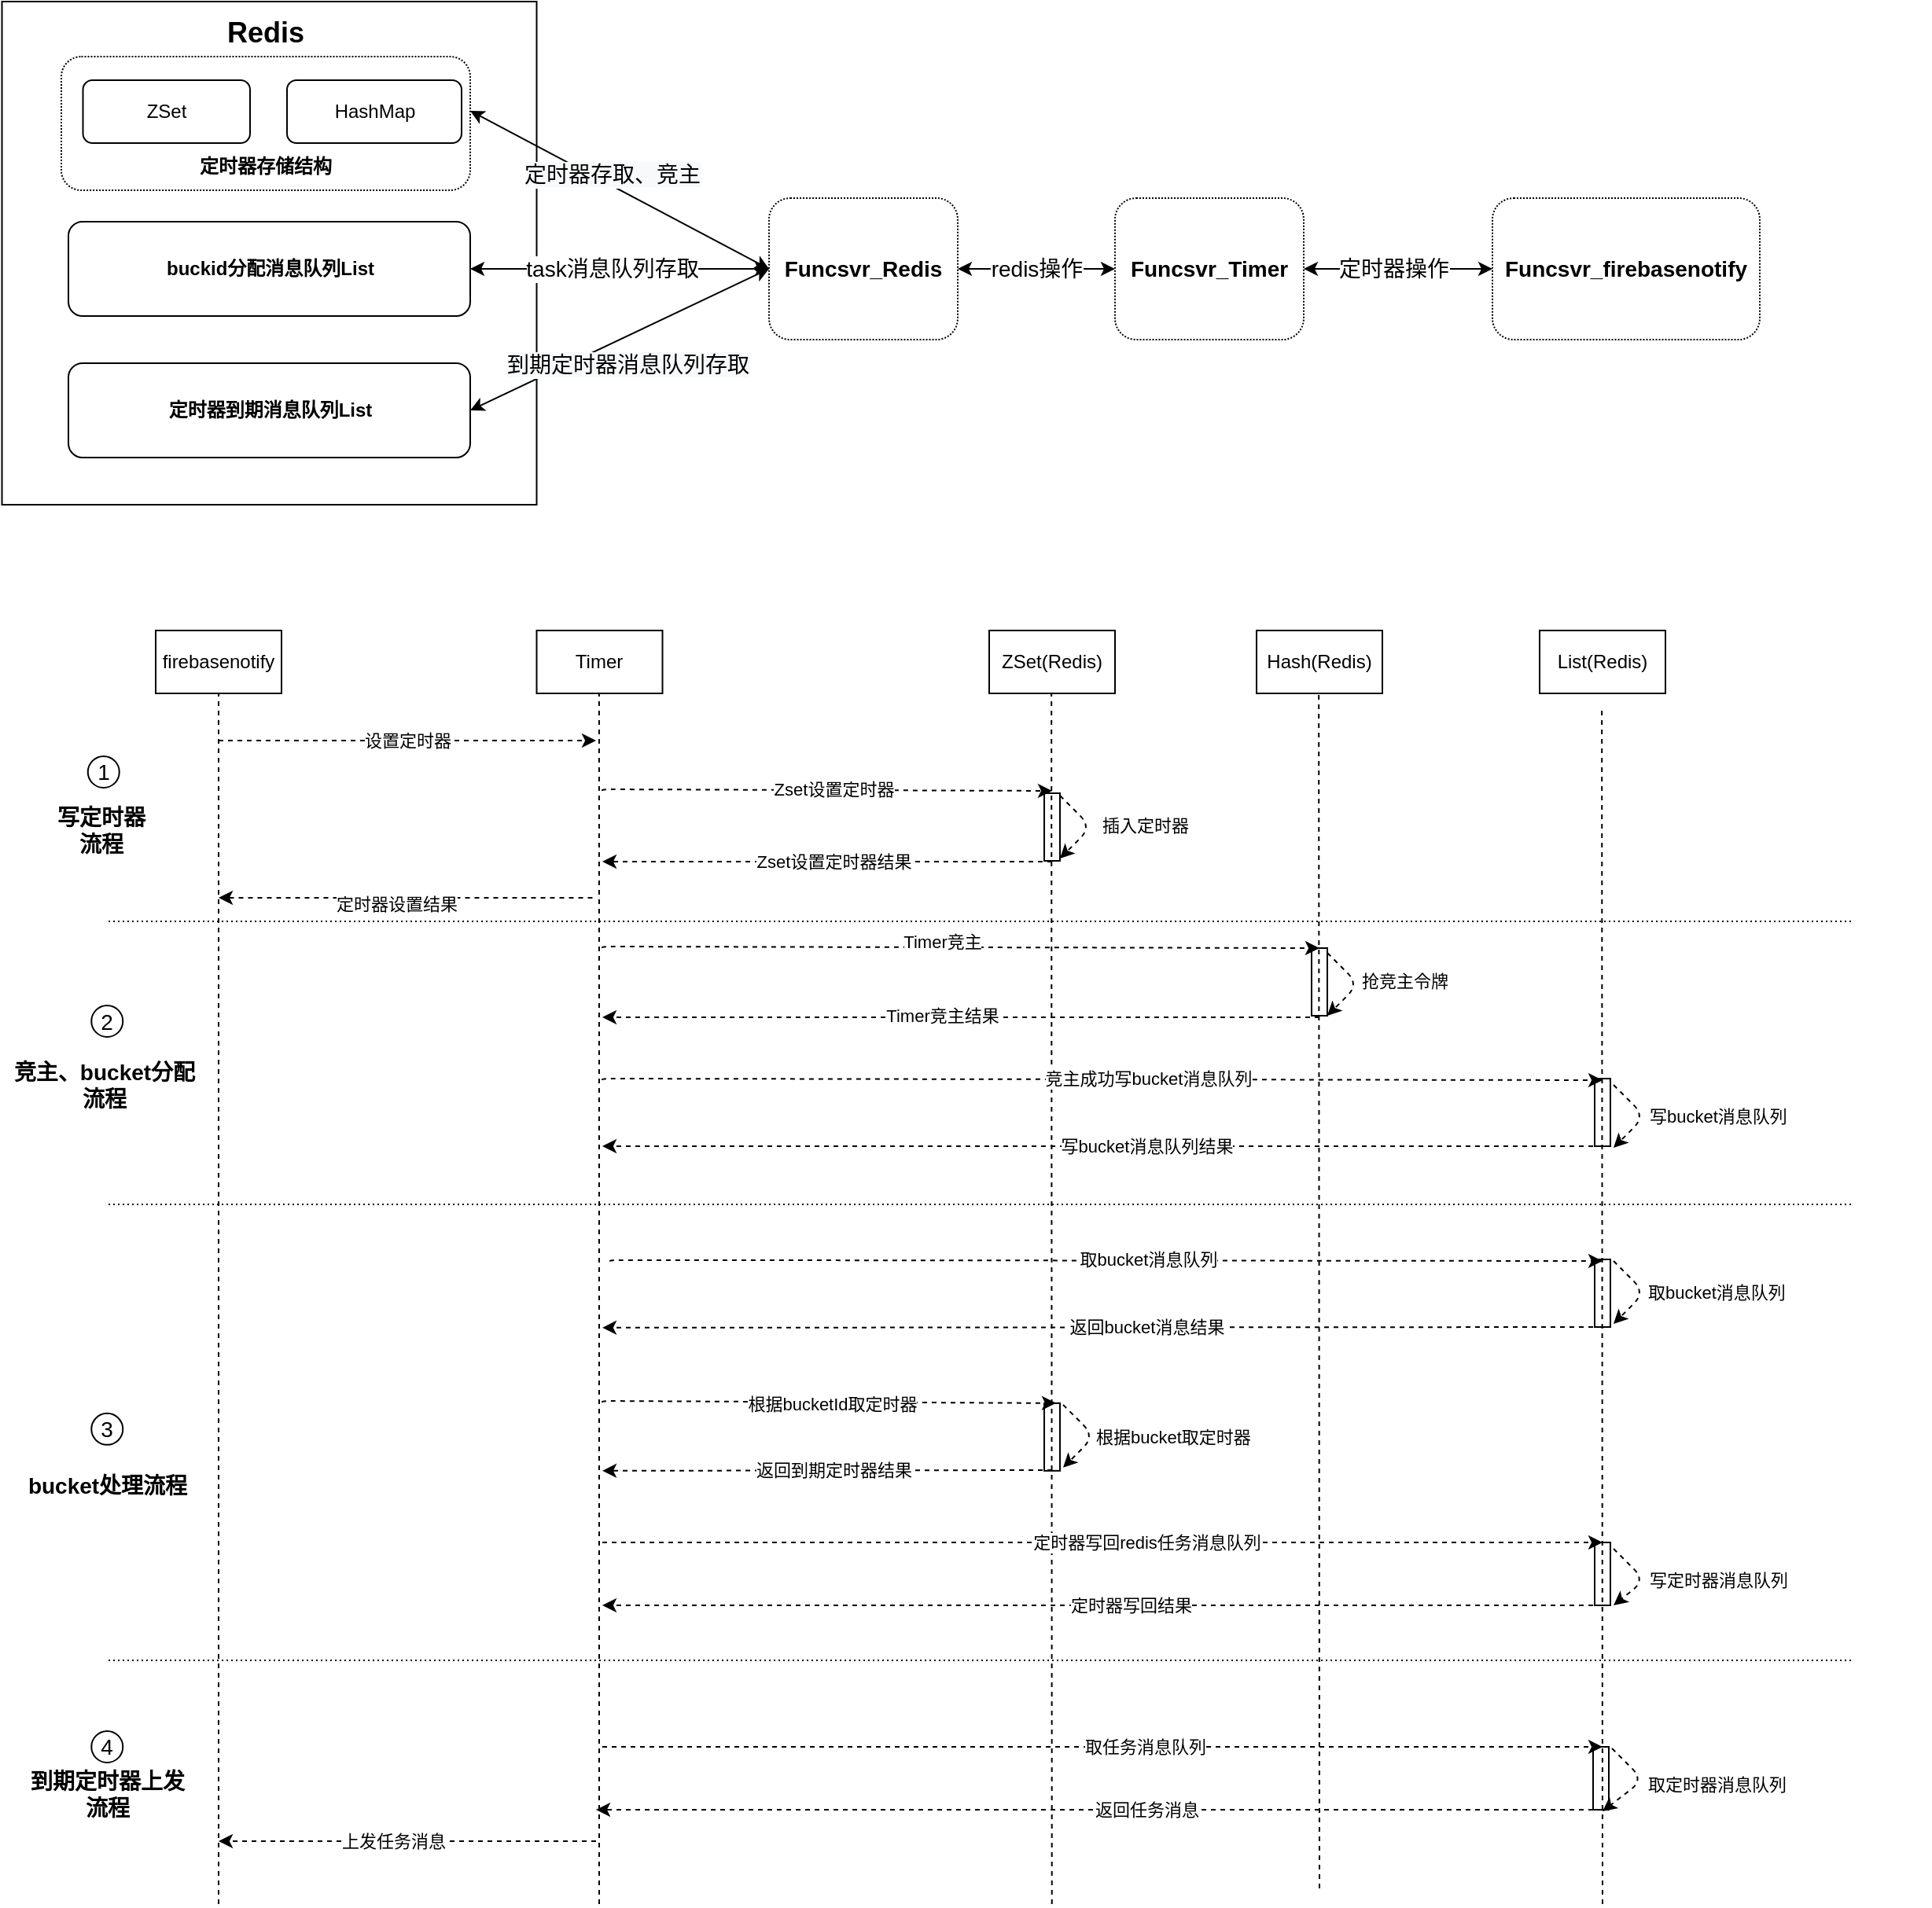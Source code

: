 <mxfile version="15.4.3" type="github" pages="8">
  <diagram id="rGBcGQrgIOmhusSkpEhY" name="总图">
    <mxGraphModel dx="1988" dy="2254" grid="1" gridSize="10" guides="1" tooltips="1" connect="1" arrows="1" fold="1" page="1" pageScale="1" pageWidth="827" pageHeight="1169" math="0" shadow="0">
      <root>
        <mxCell id="0" />
        <mxCell id="1" parent="0" />
        <mxCell id="j9WpY-2XVAiYxq_LJWDv-1" value="" style="rounded=0;whiteSpace=wrap;html=1;" parent="1" vertex="1">
          <mxGeometry x="695" y="443.5" width="10" height="43" as="geometry" />
        </mxCell>
        <mxCell id="TzOcwmSmpLNL7cRONvy3-11" style="edgeStyle=none;rounded=0;orthogonalLoop=1;jettySize=auto;html=1;exitX=1;exitY=0.5;exitDx=0;exitDy=0;fontSize=14;startArrow=classic;startFill=1;strokeWidth=1;" parent="1" source="k5ek-Dyfz73bsxwR2uP5-25" target="ZYKwngdqUfYdTMZEAyLj-9" edge="1">
          <mxGeometry relative="1" as="geometry" />
        </mxCell>
        <mxCell id="TzOcwmSmpLNL7cRONvy3-13" value="定时器操作" style="edgeLabel;html=1;align=center;verticalAlign=middle;resizable=0;points=[];fontSize=14;" parent="TzOcwmSmpLNL7cRONvy3-11" vertex="1" connectable="0">
          <mxGeometry x="-0.287" y="3" relative="1" as="geometry">
            <mxPoint x="14" y="3" as="offset" />
          </mxGeometry>
        </mxCell>
        <mxCell id="k5ek-Dyfz73bsxwR2uP5-25" value="&lt;b&gt;&lt;font style=&quot;font-size: 14px&quot;&gt;Funcsvr_Timer&lt;/font&gt;&lt;/b&gt;" style="rounded=1;whiteSpace=wrap;html=1;dashed=1;dashPattern=1 1;align=center;" parent="1" vertex="1">
          <mxGeometry x="740" y="65" width="120" height="90" as="geometry" />
        </mxCell>
        <mxCell id="k5ek-Dyfz73bsxwR2uP5-2" value="" style="rounded=0;whiteSpace=wrap;html=1;" parent="1" vertex="1">
          <mxGeometry x="32.25" y="-60" width="340" height="320" as="geometry" />
        </mxCell>
        <mxCell id="k5ek-Dyfz73bsxwR2uP5-13" value="" style="rounded=1;whiteSpace=wrap;html=1;dashed=1;dashPattern=1 1;" parent="1" vertex="1">
          <mxGeometry x="70" y="-25" width="260" height="85" as="geometry" />
        </mxCell>
        <mxCell id="C6_V7AmvbbiP25uf1EMG-6" value="ZSet" style="rounded=1;whiteSpace=wrap;html=1;" parent="1" vertex="1">
          <mxGeometry x="83.75" y="-10" width="106.25" height="40" as="geometry" />
        </mxCell>
        <mxCell id="ZYKwngdqUfYdTMZEAyLj-2" value="&lt;b&gt;&lt;font style=&quot;font-size: 18px&quot;&gt;Redis&lt;/font&gt;&lt;/b&gt;" style="text;html=1;strokeColor=none;fillColor=none;align=center;verticalAlign=middle;whiteSpace=wrap;rounded=0;" parent="1" vertex="1">
          <mxGeometry x="170" y="-55" width="60" height="30" as="geometry" />
        </mxCell>
        <mxCell id="ZYKwngdqUfYdTMZEAyLj-3" value="HashMap" style="rounded=1;whiteSpace=wrap;html=1;" parent="1" vertex="1">
          <mxGeometry x="213.5" y="-10" width="111" height="40" as="geometry" />
        </mxCell>
        <mxCell id="TzOcwmSmpLNL7cRONvy3-5" style="edgeStyle=none;rounded=0;orthogonalLoop=1;jettySize=auto;html=1;exitX=1;exitY=0.5;exitDx=0;exitDy=0;entryX=0;entryY=0.5;entryDx=0;entryDy=0;fontSize=14;startArrow=classic;startFill=1;strokeWidth=1;" parent="1" source="ZYKwngdqUfYdTMZEAyLj-4" target="ZYKwngdqUfYdTMZEAyLj-8" edge="1">
          <mxGeometry relative="1" as="geometry" />
        </mxCell>
        <mxCell id="TzOcwmSmpLNL7cRONvy3-6" value="task消息队列存取" style="edgeLabel;html=1;align=center;verticalAlign=middle;resizable=0;points=[];fontSize=14;" parent="TzOcwmSmpLNL7cRONvy3-5" vertex="1" connectable="0">
          <mxGeometry x="-0.147" y="-2" relative="1" as="geometry">
            <mxPoint x="9" y="-2" as="offset" />
          </mxGeometry>
        </mxCell>
        <mxCell id="ZYKwngdqUfYdTMZEAyLj-4" value="&lt;b&gt;buckid分配消息队列List&lt;/b&gt;" style="rounded=1;whiteSpace=wrap;html=1;" parent="1" vertex="1">
          <mxGeometry x="74.5" y="80" width="255.5" height="60" as="geometry" />
        </mxCell>
        <mxCell id="ZYKwngdqUfYdTMZEAyLj-5" value="&lt;b&gt;定时器到期消息队列List&lt;/b&gt;" style="rounded=1;whiteSpace=wrap;html=1;" parent="1" vertex="1">
          <mxGeometry x="74.5" y="170" width="255.5" height="60" as="geometry" />
        </mxCell>
        <mxCell id="ZYKwngdqUfYdTMZEAyLj-7" value="&lt;b&gt;定时器存储结构&lt;/b&gt;" style="text;html=1;strokeColor=none;fillColor=none;align=center;verticalAlign=middle;whiteSpace=wrap;rounded=0;" parent="1" vertex="1">
          <mxGeometry x="150" y="30" width="100" height="30" as="geometry" />
        </mxCell>
        <mxCell id="TzOcwmSmpLNL7cRONvy3-10" value="" style="edgeStyle=none;rounded=0;orthogonalLoop=1;jettySize=auto;html=1;fontSize=14;startArrow=classic;startFill=1;strokeWidth=1;" parent="1" source="ZYKwngdqUfYdTMZEAyLj-8" target="k5ek-Dyfz73bsxwR2uP5-25" edge="1">
          <mxGeometry relative="1" as="geometry" />
        </mxCell>
        <mxCell id="TzOcwmSmpLNL7cRONvy3-12" value="redis操作" style="edgeLabel;html=1;align=center;verticalAlign=middle;resizable=0;points=[];fontSize=14;" parent="TzOcwmSmpLNL7cRONvy3-10" vertex="1" connectable="0">
          <mxGeometry x="-0.237" y="-3" relative="1" as="geometry">
            <mxPoint x="12" y="-3" as="offset" />
          </mxGeometry>
        </mxCell>
        <mxCell id="ZYKwngdqUfYdTMZEAyLj-8" value="&lt;b&gt;&lt;font style=&quot;font-size: 14px&quot;&gt;Funcsvr_Redis&lt;/font&gt;&lt;/b&gt;" style="rounded=1;whiteSpace=wrap;html=1;dashed=1;dashPattern=1 1;align=center;" parent="1" vertex="1">
          <mxGeometry x="520" y="65" width="120" height="90" as="geometry" />
        </mxCell>
        <mxCell id="ZYKwngdqUfYdTMZEAyLj-9" value="&lt;b&gt;&lt;font style=&quot;font-size: 14px&quot;&gt;&lt;font&gt;Funcsvr_&lt;/font&gt;firebasenotify&lt;/font&gt;&lt;/b&gt;" style="rounded=1;whiteSpace=wrap;html=1;dashed=1;dashPattern=1 1;align=center;" parent="1" vertex="1">
          <mxGeometry x="980" y="65" width="170" height="90" as="geometry" />
        </mxCell>
        <mxCell id="TzOcwmSmpLNL7cRONvy3-1" value="" style="endArrow=classic;html=1;entryX=0;entryY=0.5;entryDx=0;entryDy=0;startArrow=classic;startFill=1;" parent="1" target="ZYKwngdqUfYdTMZEAyLj-8" edge="1">
          <mxGeometry width="50" height="50" relative="1" as="geometry">
            <mxPoint x="330" y="9.5" as="sourcePoint" />
            <mxPoint x="510" y="9.5" as="targetPoint" />
          </mxGeometry>
        </mxCell>
        <mxCell id="TzOcwmSmpLNL7cRONvy3-4" value="&lt;span style=&quot;background-color: rgb(248 , 249 , 250)&quot;&gt;定时器存取、竞主&lt;/span&gt;" style="edgeLabel;html=1;align=center;verticalAlign=middle;resizable=0;points=[];fontSize=14;" parent="TzOcwmSmpLNL7cRONvy3-1" vertex="1" connectable="0">
          <mxGeometry x="0.125" relative="1" as="geometry">
            <mxPoint x="-17" y="-16" as="offset" />
          </mxGeometry>
        </mxCell>
        <mxCell id="TzOcwmSmpLNL7cRONvy3-8" value="" style="endArrow=classic;html=1;entryX=0;entryY=0.5;entryDx=0;entryDy=0;startArrow=classic;startFill=1;" parent="1" target="ZYKwngdqUfYdTMZEAyLj-8" edge="1">
          <mxGeometry width="50" height="50" relative="1" as="geometry">
            <mxPoint x="330" y="200.0" as="sourcePoint" />
            <mxPoint x="520" y="300.5" as="targetPoint" />
          </mxGeometry>
        </mxCell>
        <mxCell id="TzOcwmSmpLNL7cRONvy3-9" value="&lt;span style=&quot;background-color: rgb(248 , 249 , 250)&quot;&gt;到期定时器消息队列存取&lt;/span&gt;" style="edgeLabel;html=1;align=center;verticalAlign=middle;resizable=0;points=[];fontSize=14;" parent="TzOcwmSmpLNL7cRONvy3-8" vertex="1" connectable="0">
          <mxGeometry x="0.125" relative="1" as="geometry">
            <mxPoint x="-7" y="21" as="offset" />
          </mxGeometry>
        </mxCell>
        <mxCell id="j9WpY-2XVAiYxq_LJWDv-2" value="firebasenotify" style="rounded=0;whiteSpace=wrap;html=1;" parent="1" vertex="1">
          <mxGeometry x="130" y="340" width="80" height="40" as="geometry" />
        </mxCell>
        <mxCell id="j9WpY-2XVAiYxq_LJWDv-3" value="" style="endArrow=none;dashed=1;html=1;entryX=0.5;entryY=1;entryDx=0;entryDy=0;" parent="1" target="j9WpY-2XVAiYxq_LJWDv-2" edge="1">
          <mxGeometry width="50" height="50" relative="1" as="geometry">
            <mxPoint x="170" y="1150" as="sourcePoint" />
            <mxPoint x="180" y="450" as="targetPoint" />
          </mxGeometry>
        </mxCell>
        <mxCell id="j9WpY-2XVAiYxq_LJWDv-4" value="Timer" style="rounded=0;whiteSpace=wrap;html=1;" parent="1" vertex="1">
          <mxGeometry x="372.25" y="340" width="80" height="40" as="geometry" />
        </mxCell>
        <mxCell id="j9WpY-2XVAiYxq_LJWDv-5" value="ZSet(Redis)" style="rounded=0;whiteSpace=wrap;html=1;" parent="1" vertex="1">
          <mxGeometry x="660" y="340" width="80" height="40" as="geometry" />
        </mxCell>
        <mxCell id="j9WpY-2XVAiYxq_LJWDv-8" value="" style="endArrow=none;dashed=1;html=1;entryX=0.5;entryY=1;entryDx=0;entryDy=0;" parent="1" edge="1">
          <mxGeometry width="50" height="50" relative="1" as="geometry">
            <mxPoint x="412" y="1150" as="sourcePoint" />
            <mxPoint x="411.96" y="380" as="targetPoint" />
          </mxGeometry>
        </mxCell>
        <mxCell id="j9WpY-2XVAiYxq_LJWDv-13" value="" style="endArrow=classic;html=1;dashed=1;" parent="1" edge="1">
          <mxGeometry width="50" height="50" relative="1" as="geometry">
            <mxPoint x="170" y="410" as="sourcePoint" />
            <mxPoint x="410" y="410" as="targetPoint" />
          </mxGeometry>
        </mxCell>
        <mxCell id="j9WpY-2XVAiYxq_LJWDv-14" value="设置定时器" style="edgeLabel;html=1;align=center;verticalAlign=middle;resizable=0;points=[];" parent="j9WpY-2XVAiYxq_LJWDv-13" vertex="1" connectable="0">
          <mxGeometry x="0.138" y="-1" relative="1" as="geometry">
            <mxPoint x="-17" y="-1" as="offset" />
          </mxGeometry>
        </mxCell>
        <mxCell id="j9WpY-2XVAiYxq_LJWDv-15" value="" style="endArrow=classic;html=1;dashed=1;" parent="1" edge="1">
          <mxGeometry width="50" height="50" relative="1" as="geometry">
            <mxPoint x="414" y="442" as="sourcePoint" />
            <mxPoint x="700" y="442" as="targetPoint" />
            <Array as="points">
              <mxPoint x="414" y="441" />
            </Array>
          </mxGeometry>
        </mxCell>
        <mxCell id="j9WpY-2XVAiYxq_LJWDv-16" value="Zset设置定时器" style="edgeLabel;html=1;align=center;verticalAlign=middle;resizable=0;points=[];" parent="j9WpY-2XVAiYxq_LJWDv-15" vertex="1" connectable="0">
          <mxGeometry x="0.138" y="-1" relative="1" as="geometry">
            <mxPoint x="-16" y="-2" as="offset" />
          </mxGeometry>
        </mxCell>
        <mxCell id="j9WpY-2XVAiYxq_LJWDv-27" value="" style="endArrow=classic;html=1;dashed=1;" parent="1" edge="1">
          <mxGeometry width="50" height="50" relative="1" as="geometry">
            <mxPoint x="407.75" y="510" as="sourcePoint" />
            <mxPoint x="170" y="510" as="targetPoint" />
          </mxGeometry>
        </mxCell>
        <mxCell id="j9WpY-2XVAiYxq_LJWDv-28" value="&lt;div style=&quot;text-align: center&quot;&gt;&lt;font face=&quot;helvetica&quot;&gt;&lt;span style=&quot;font-size: 11px ; background-color: rgb(255 , 255 , 255)&quot;&gt;定时器设置结果&lt;/span&gt;&lt;/font&gt;&lt;/div&gt;" style="text;whiteSpace=wrap;html=1;" parent="1" vertex="1">
          <mxGeometry x="243" y="500" width="120" height="20" as="geometry" />
        </mxCell>
        <mxCell id="j9WpY-2XVAiYxq_LJWDv-29" value="" style="endArrow=classic;html=1;dashed=1;" parent="1" edge="1">
          <mxGeometry width="50" height="50" relative="1" as="geometry">
            <mxPoint x="705" y="445" as="sourcePoint" />
            <mxPoint x="705" y="485" as="targetPoint" />
            <Array as="points">
              <mxPoint x="725" y="465" />
            </Array>
          </mxGeometry>
        </mxCell>
        <mxCell id="j9WpY-2XVAiYxq_LJWDv-30" value="&lt;div style=&quot;text-align: center&quot;&gt;&lt;font face=&quot;helvetica&quot;&gt;&lt;span style=&quot;font-size: 11px ; background-color: rgb(255 , 255 , 255)&quot;&gt;插入定时器&lt;/span&gt;&lt;/font&gt;&lt;/div&gt;" style="text;whiteSpace=wrap;html=1;" parent="1" vertex="1">
          <mxGeometry x="730" y="450" width="120" height="30" as="geometry" />
        </mxCell>
        <mxCell id="j9WpY-2XVAiYxq_LJWDv-42" value="" style="endArrow=classic;html=1;dashed=1;" parent="1" edge="1">
          <mxGeometry width="50" height="50" relative="1" as="geometry">
            <mxPoint x="700" y="487" as="sourcePoint" />
            <mxPoint x="414" y="487" as="targetPoint" />
            <Array as="points" />
          </mxGeometry>
        </mxCell>
        <mxCell id="j9WpY-2XVAiYxq_LJWDv-43" value="Zset设置定时器结果" style="edgeLabel;html=1;align=center;verticalAlign=middle;resizable=0;points=[];" parent="j9WpY-2XVAiYxq_LJWDv-42" vertex="1" connectable="0">
          <mxGeometry x="0.138" y="-1" relative="1" as="geometry">
            <mxPoint x="23" y="1" as="offset" />
          </mxGeometry>
        </mxCell>
        <mxCell id="j9WpY-2XVAiYxq_LJWDv-50" value="1" style="ellipse;whiteSpace=wrap;html=1;aspect=fixed;fontSize=14;align=center;" parent="1" vertex="1">
          <mxGeometry x="86.88" y="420" width="20" height="20" as="geometry" />
        </mxCell>
        <mxCell id="j9WpY-2XVAiYxq_LJWDv-51" value="2" style="ellipse;whiteSpace=wrap;html=1;aspect=fixed;fontSize=14;align=center;" parent="1" vertex="1">
          <mxGeometry x="89.13" y="578.5" width="20" height="20" as="geometry" />
        </mxCell>
        <mxCell id="j9WpY-2XVAiYxq_LJWDv-52" value="" style="endArrow=classic;html=1;dashed=1;" parent="1" edge="1">
          <mxGeometry width="50" height="50" relative="1" as="geometry">
            <mxPoint x="870" y="586" as="sourcePoint" />
            <mxPoint x="414" y="586" as="targetPoint" />
            <Array as="points" />
          </mxGeometry>
        </mxCell>
        <mxCell id="j9WpY-2XVAiYxq_LJWDv-53" value="Timer竞主结果" style="edgeLabel;html=1;align=center;verticalAlign=middle;resizable=0;points=[];" parent="j9WpY-2XVAiYxq_LJWDv-52" vertex="1" connectable="0">
          <mxGeometry x="0.138" y="-1" relative="1" as="geometry">
            <mxPoint x="19" as="offset" />
          </mxGeometry>
        </mxCell>
        <mxCell id="j9WpY-2XVAiYxq_LJWDv-54" value="" style="rounded=0;whiteSpace=wrap;html=1;" parent="1" vertex="1">
          <mxGeometry x="865" y="542" width="10" height="43" as="geometry" />
        </mxCell>
        <mxCell id="j9WpY-2XVAiYxq_LJWDv-56" value="" style="endArrow=classic;html=1;dashed=1;" parent="1" edge="1">
          <mxGeometry width="50" height="50" relative="1" as="geometry">
            <mxPoint x="875" y="545" as="sourcePoint" />
            <mxPoint x="875" y="585" as="targetPoint" />
            <Array as="points">
              <mxPoint x="895" y="565" />
            </Array>
          </mxGeometry>
        </mxCell>
        <mxCell id="j9WpY-2XVAiYxq_LJWDv-57" value="&lt;div style=&quot;text-align: center&quot;&gt;&lt;font face=&quot;helvetica&quot;&gt;&lt;span style=&quot;font-size: 11px ; background-color: rgb(255 , 255 , 255)&quot;&gt;抢竞主令牌&lt;/span&gt;&lt;/font&gt;&lt;/div&gt;" style="text;whiteSpace=wrap;html=1;" parent="1" vertex="1">
          <mxGeometry x="895" y="548.5" width="120" height="30" as="geometry" />
        </mxCell>
        <mxCell id="j9WpY-2XVAiYxq_LJWDv-60" value="" style="endArrow=classic;html=1;dashed=1;" parent="1" edge="1">
          <mxGeometry width="50" height="50" relative="1" as="geometry">
            <mxPoint x="1050" y="668" as="sourcePoint" />
            <mxPoint x="414" y="668" as="targetPoint" />
            <Array as="points" />
          </mxGeometry>
        </mxCell>
        <mxCell id="j9WpY-2XVAiYxq_LJWDv-61" value="写bucket消息队列结果" style="edgeLabel;html=1;align=center;verticalAlign=middle;resizable=0;points=[];" parent="j9WpY-2XVAiYxq_LJWDv-60" vertex="1" connectable="0">
          <mxGeometry x="0.138" y="-1" relative="1" as="geometry">
            <mxPoint x="72" y="1" as="offset" />
          </mxGeometry>
        </mxCell>
        <mxCell id="j9WpY-2XVAiYxq_LJWDv-62" value="" style="rounded=0;whiteSpace=wrap;html=1;" parent="1" vertex="1">
          <mxGeometry x="1045" y="625" width="10" height="43" as="geometry" />
        </mxCell>
        <mxCell id="j9WpY-2XVAiYxq_LJWDv-64" value="" style="endArrow=classic;html=1;dashed=1;" parent="1" edge="1">
          <mxGeometry width="50" height="50" relative="1" as="geometry">
            <mxPoint x="1057" y="629" as="sourcePoint" />
            <mxPoint x="1057" y="669" as="targetPoint" />
            <Array as="points">
              <mxPoint x="1077" y="649" />
            </Array>
          </mxGeometry>
        </mxCell>
        <mxCell id="j9WpY-2XVAiYxq_LJWDv-65" value="&lt;div style=&quot;text-align: center&quot;&gt;&lt;font face=&quot;helvetica&quot;&gt;&lt;span style=&quot;font-size: 11px ; background-color: rgb(255 , 255 , 255)&quot;&gt;写bucket消息队列&lt;/span&gt;&lt;/font&gt;&lt;/div&gt;" style="text;whiteSpace=wrap;html=1;" parent="1" vertex="1">
          <mxGeometry x="1078" y="635" width="180" height="30" as="geometry" />
        </mxCell>
        <mxCell id="j9WpY-2XVAiYxq_LJWDv-71" value="" style="endArrow=classic;html=1;dashed=1;" parent="1" edge="1">
          <mxGeometry width="50" height="50" relative="1" as="geometry">
            <mxPoint x="1050" y="783" as="sourcePoint" />
            <mxPoint x="414" y="783.43" as="targetPoint" />
            <Array as="points" />
          </mxGeometry>
        </mxCell>
        <mxCell id="j9WpY-2XVAiYxq_LJWDv-72" value="返回bucket消息结果" style="edgeLabel;html=1;align=center;verticalAlign=middle;resizable=0;points=[];" parent="j9WpY-2XVAiYxq_LJWDv-71" vertex="1" connectable="0">
          <mxGeometry x="0.138" y="-1" relative="1" as="geometry">
            <mxPoint x="72" y="1" as="offset" />
          </mxGeometry>
        </mxCell>
        <mxCell id="j9WpY-2XVAiYxq_LJWDv-73" value="" style="rounded=0;whiteSpace=wrap;html=1;" parent="1" vertex="1">
          <mxGeometry x="1045" y="740.0" width="10" height="43" as="geometry" />
        </mxCell>
        <mxCell id="j9WpY-2XVAiYxq_LJWDv-75" value="" style="endArrow=classic;html=1;dashed=1;" parent="1" edge="1">
          <mxGeometry width="50" height="50" relative="1" as="geometry">
            <mxPoint x="1057" y="741.0" as="sourcePoint" />
            <mxPoint x="1057" y="781.0" as="targetPoint" />
            <Array as="points">
              <mxPoint x="1077" y="761.0" />
            </Array>
          </mxGeometry>
        </mxCell>
        <mxCell id="j9WpY-2XVAiYxq_LJWDv-76" value="&lt;div style=&quot;text-align: center&quot;&gt;&lt;font face=&quot;helvetica&quot;&gt;&lt;span style=&quot;font-size: 11px ; background-color: rgb(255 , 255 , 255)&quot;&gt;取bucket消息队列&lt;/span&gt;&lt;/font&gt;&lt;/div&gt;" style="text;whiteSpace=wrap;html=1;" parent="1" vertex="1">
          <mxGeometry x="1077" y="746.5" width="180" height="30" as="geometry" />
        </mxCell>
        <mxCell id="j9WpY-2XVAiYxq_LJWDv-79" value="" style="rounded=0;whiteSpace=wrap;html=1;" parent="1" vertex="1">
          <mxGeometry x="695" y="831.43" width="10" height="43" as="geometry" />
        </mxCell>
        <mxCell id="j9WpY-2XVAiYxq_LJWDv-80" value="" style="endArrow=classic;html=1;dashed=1;" parent="1" edge="1">
          <mxGeometry width="50" height="50" relative="1" as="geometry">
            <mxPoint x="707" y="832.43" as="sourcePoint" />
            <mxPoint x="707" y="872.43" as="targetPoint" />
            <Array as="points">
              <mxPoint x="727" y="852.43" />
            </Array>
          </mxGeometry>
        </mxCell>
        <mxCell id="j9WpY-2XVAiYxq_LJWDv-81" value="&lt;div style=&quot;text-align: center&quot;&gt;&lt;font face=&quot;helvetica&quot;&gt;&lt;span style=&quot;font-size: 11px ; background-color: rgb(255 , 255 , 255)&quot;&gt;根据bucket取定时器&lt;/span&gt;&lt;/font&gt;&lt;/div&gt;" style="text;whiteSpace=wrap;html=1;" parent="1" vertex="1">
          <mxGeometry x="726" y="839.43" width="180" height="30" as="geometry" />
        </mxCell>
        <mxCell id="j9WpY-2XVAiYxq_LJWDv-82" value="" style="endArrow=classic;html=1;dashed=1;" parent="1" edge="1">
          <mxGeometry width="50" height="50" relative="1" as="geometry">
            <mxPoint x="700" y="874" as="sourcePoint" />
            <mxPoint x="414" y="874.43" as="targetPoint" />
            <Array as="points" />
          </mxGeometry>
        </mxCell>
        <mxCell id="j9WpY-2XVAiYxq_LJWDv-83" value="返回到期定时器结果" style="edgeLabel;html=1;align=center;verticalAlign=middle;resizable=0;points=[];" parent="j9WpY-2XVAiYxq_LJWDv-82" vertex="1" connectable="0">
          <mxGeometry x="0.138" y="-1" relative="1" as="geometry">
            <mxPoint x="23" y="1" as="offset" />
          </mxGeometry>
        </mxCell>
        <mxCell id="j9WpY-2XVAiYxq_LJWDv-86" value="" style="endArrow=classic;html=1;dashed=1;" parent="1" edge="1">
          <mxGeometry width="50" height="50" relative="1" as="geometry">
            <mxPoint x="1050" y="960" as="sourcePoint" />
            <mxPoint x="414" y="960" as="targetPoint" />
            <Array as="points" />
          </mxGeometry>
        </mxCell>
        <mxCell id="j9WpY-2XVAiYxq_LJWDv-87" value="定时器写回结果" style="edgeLabel;html=1;align=center;verticalAlign=middle;resizable=0;points=[];" parent="j9WpY-2XVAiYxq_LJWDv-86" vertex="1" connectable="0">
          <mxGeometry x="0.138" y="-1" relative="1" as="geometry">
            <mxPoint x="62" y="1" as="offset" />
          </mxGeometry>
        </mxCell>
        <mxCell id="j9WpY-2XVAiYxq_LJWDv-88" value="" style="rounded=0;whiteSpace=wrap;html=1;" parent="1" vertex="1">
          <mxGeometry x="1045" y="920" width="10" height="40" as="geometry" />
        </mxCell>
        <mxCell id="j9WpY-2XVAiYxq_LJWDv-89" value="" style="endArrow=classic;html=1;dashed=1;" parent="1" edge="1">
          <mxGeometry width="50" height="50" relative="1" as="geometry">
            <mxPoint x="1057" y="924" as="sourcePoint" />
            <mxPoint x="1057" y="960" as="targetPoint" />
            <Array as="points">
              <mxPoint x="1077" y="944" />
            </Array>
          </mxGeometry>
        </mxCell>
        <mxCell id="j9WpY-2XVAiYxq_LJWDv-90" value="&lt;div style=&quot;text-align: center&quot;&gt;&lt;font face=&quot;helvetica&quot;&gt;&lt;span style=&quot;font-size: 11px ; background-color: rgb(255 , 255 , 255)&quot;&gt;写定时器消息队列&lt;/span&gt;&lt;/font&gt;&lt;/div&gt;" style="text;whiteSpace=wrap;html=1;" parent="1" vertex="1">
          <mxGeometry x="1078" y="930" width="180" height="30" as="geometry" />
        </mxCell>
        <mxCell id="j9WpY-2XVAiYxq_LJWDv-91" value="3" style="ellipse;whiteSpace=wrap;html=1;aspect=fixed;fontSize=14;align=center;" parent="1" vertex="1">
          <mxGeometry x="89.13" y="837.93" width="20" height="20" as="geometry" />
        </mxCell>
        <mxCell id="j9WpY-2XVAiYxq_LJWDv-94" value="" style="rounded=0;whiteSpace=wrap;html=1;" parent="1" vertex="1">
          <mxGeometry x="1044" y="1050" width="10" height="40" as="geometry" />
        </mxCell>
        <mxCell id="j9WpY-2XVAiYxq_LJWDv-95" value="" style="endArrow=classic;html=1;dashed=1;" parent="1" edge="1">
          <mxGeometry width="50" height="50" relative="1" as="geometry">
            <mxPoint x="1056" y="1051" as="sourcePoint" />
            <mxPoint x="1050" y="1091" as="targetPoint" />
            <Array as="points">
              <mxPoint x="1076" y="1071" />
            </Array>
          </mxGeometry>
        </mxCell>
        <mxCell id="j9WpY-2XVAiYxq_LJWDv-96" value="&lt;div style=&quot;text-align: center&quot;&gt;&lt;font face=&quot;helvetica&quot;&gt;&lt;span style=&quot;font-size: 11px ; background-color: rgb(255 , 255 , 255)&quot;&gt;取定时器消息队列&lt;/span&gt;&lt;/font&gt;&lt;/div&gt;" style="text;whiteSpace=wrap;html=1;" parent="1" vertex="1">
          <mxGeometry x="1077" y="1060" width="180" height="30" as="geometry" />
        </mxCell>
        <mxCell id="j9WpY-2XVAiYxq_LJWDv-97" value="" style="endArrow=classic;html=1;dashed=1;" parent="1" edge="1">
          <mxGeometry width="50" height="50" relative="1" as="geometry">
            <mxPoint x="1050" y="1090" as="sourcePoint" />
            <mxPoint x="410" y="1090" as="targetPoint" />
            <Array as="points" />
          </mxGeometry>
        </mxCell>
        <mxCell id="j9WpY-2XVAiYxq_LJWDv-98" value="返回任务消息" style="edgeLabel;html=1;align=center;verticalAlign=middle;resizable=0;points=[];" parent="j9WpY-2XVAiYxq_LJWDv-97" vertex="1" connectable="0">
          <mxGeometry x="0.138" y="-1" relative="1" as="geometry">
            <mxPoint x="74" y="1" as="offset" />
          </mxGeometry>
        </mxCell>
        <mxCell id="j9WpY-2XVAiYxq_LJWDv-99" value="" style="endArrow=classic;html=1;dashed=1;" parent="1" edge="1">
          <mxGeometry width="50" height="50" relative="1" as="geometry">
            <mxPoint x="410" y="1110" as="sourcePoint" />
            <mxPoint x="170" y="1110" as="targetPoint" />
            <Array as="points" />
          </mxGeometry>
        </mxCell>
        <mxCell id="j9WpY-2XVAiYxq_LJWDv-100" value="上发任务消息" style="edgeLabel;html=1;align=center;verticalAlign=middle;resizable=0;points=[];" parent="j9WpY-2XVAiYxq_LJWDv-99" vertex="1" connectable="0">
          <mxGeometry x="0.138" y="-1" relative="1" as="geometry">
            <mxPoint x="7" y="1" as="offset" />
          </mxGeometry>
        </mxCell>
        <mxCell id="j9WpY-2XVAiYxq_LJWDv-101" value="4" style="ellipse;whiteSpace=wrap;html=1;aspect=fixed;fontSize=14;align=center;" parent="1" vertex="1">
          <mxGeometry x="89.13" y="1040" width="20" height="20" as="geometry" />
        </mxCell>
        <mxCell id="h_EUWLqbzuL_DFPCige9-18" value="Hash(Redis)" style="rounded=0;whiteSpace=wrap;html=1;" vertex="1" parent="1">
          <mxGeometry x="830" y="340" width="80" height="40" as="geometry" />
        </mxCell>
        <mxCell id="h_EUWLqbzuL_DFPCige9-20" value="List(Redis)" style="rounded=0;whiteSpace=wrap;html=1;" vertex="1" parent="1">
          <mxGeometry x="1010" y="340" width="80" height="40" as="geometry" />
        </mxCell>
        <mxCell id="h_EUWLqbzuL_DFPCige9-21" value="" style="endArrow=none;dashed=1;html=1;entryX=0.5;entryY=1;entryDx=0;entryDy=0;startArrow=none;" edge="1" parent="1">
          <mxGeometry width="50" height="50" relative="1" as="geometry">
            <mxPoint x="1050" y="1150" as="sourcePoint" />
            <mxPoint x="1049.58" y="390" as="targetPoint" />
          </mxGeometry>
        </mxCell>
        <mxCell id="h_EUWLqbzuL_DFPCige9-19" value="" style="endArrow=none;dashed=1;html=1;entryX=0.5;entryY=1;entryDx=0;entryDy=0;startArrow=none;" edge="1" parent="1">
          <mxGeometry width="50" height="50" relative="1" as="geometry">
            <mxPoint x="870" y="1140" as="sourcePoint" />
            <mxPoint x="869.58" y="380" as="targetPoint" />
          </mxGeometry>
        </mxCell>
        <mxCell id="j9WpY-2XVAiYxq_LJWDv-9" value="" style="endArrow=none;dashed=1;html=1;entryX=0.5;entryY=1;entryDx=0;entryDy=0;startArrow=none;" parent="1" edge="1">
          <mxGeometry width="50" height="50" relative="1" as="geometry">
            <mxPoint x="699.87" y="1150" as="sourcePoint" />
            <mxPoint x="699.58" y="380" as="targetPoint" />
          </mxGeometry>
        </mxCell>
        <mxCell id="j9WpY-2XVAiYxq_LJWDv-92" value="" style="endArrow=classic;html=1;dashed=1;" parent="1" edge="1">
          <mxGeometry width="50" height="50" relative="1" as="geometry">
            <mxPoint x="414" y="1050" as="sourcePoint" />
            <mxPoint x="1050" y="1050" as="targetPoint" />
            <Array as="points" />
          </mxGeometry>
        </mxCell>
        <mxCell id="j9WpY-2XVAiYxq_LJWDv-93" value="取任务消息队列" style="edgeLabel;html=1;align=center;verticalAlign=middle;resizable=0;points=[];" parent="j9WpY-2XVAiYxq_LJWDv-92" vertex="1" connectable="0">
          <mxGeometry x="0.138" y="-1" relative="1" as="geometry">
            <mxPoint x="-17" y="-1" as="offset" />
          </mxGeometry>
        </mxCell>
        <mxCell id="h_EUWLqbzuL_DFPCige9-22" value="" style="line;strokeWidth=1;html=1;fontSize=14;align=center;dashed=1;dashPattern=1 2;" vertex="1" parent="1">
          <mxGeometry x="100" y="520" width="1110" height="10" as="geometry" />
        </mxCell>
        <mxCell id="h_EUWLqbzuL_DFPCige9-23" value="" style="line;strokeWidth=1;html=1;fontSize=14;align=center;dashed=1;dashPattern=1 2;" vertex="1" parent="1">
          <mxGeometry x="100" y="700" width="1110" height="10" as="geometry" />
        </mxCell>
        <mxCell id="h_EUWLqbzuL_DFPCige9-24" value="" style="line;strokeWidth=1;html=1;fontSize=14;align=center;dashed=1;dashPattern=1 2;" vertex="1" parent="1">
          <mxGeometry x="100" y="990" width="1110" height="10" as="geometry" />
        </mxCell>
        <mxCell id="h_EUWLqbzuL_DFPCige9-26" value="&lt;b&gt;写定时器&lt;br&gt;流程&lt;/b&gt;" style="text;html=1;align=center;verticalAlign=middle;resizable=0;points=[];autosize=1;strokeColor=none;fillColor=none;fontSize=14;" vertex="1" parent="1">
          <mxGeometry x="60" y="446.5" width="70" height="40" as="geometry" />
        </mxCell>
        <mxCell id="h_EUWLqbzuL_DFPCige9-27" value="&lt;b&gt;竞主、bucket分配&lt;br&gt;流程&lt;/b&gt;" style="text;html=1;align=center;verticalAlign=middle;resizable=0;points=[];autosize=1;strokeColor=none;fillColor=none;fontSize=14;" vertex="1" parent="1">
          <mxGeometry x="32.25" y="608.5" width="130" height="40" as="geometry" />
        </mxCell>
        <mxCell id="h_EUWLqbzuL_DFPCige9-29" value="&lt;b&gt;bucket处理流程&lt;/b&gt;" style="text;html=1;align=center;verticalAlign=middle;resizable=0;points=[];autosize=1;strokeColor=none;fillColor=none;fontSize=14;" vertex="1" parent="1">
          <mxGeometry x="39.13" y="874.43" width="120" height="20" as="geometry" />
        </mxCell>
        <mxCell id="h_EUWLqbzuL_DFPCige9-32" value="&lt;b&gt;到期定时器上发&lt;br&gt;流程&lt;br&gt;&lt;/b&gt;" style="text;html=1;align=center;verticalAlign=middle;resizable=0;points=[];autosize=1;strokeColor=none;fillColor=none;fontSize=14;" vertex="1" parent="1">
          <mxGeometry x="44.13" y="1060" width="110" height="40" as="geometry" />
        </mxCell>
        <mxCell id="j9WpY-2XVAiYxq_LJWDv-77" value="" style="endArrow=classic;html=1;dashed=1;entryX=0.75;entryY=0;entryDx=0;entryDy=0;" parent="1" edge="1" target="j9WpY-2XVAiYxq_LJWDv-79">
          <mxGeometry width="50" height="50" relative="1" as="geometry">
            <mxPoint x="414" y="831.0" as="sourcePoint" />
            <mxPoint x="700" y="831.0" as="targetPoint" />
            <Array as="points">
              <mxPoint x="414" y="830" />
            </Array>
          </mxGeometry>
        </mxCell>
        <mxCell id="j9WpY-2XVAiYxq_LJWDv-78" value="根据bucketId取定时器" style="edgeLabel;html=1;align=center;verticalAlign=middle;resizable=0;points=[];" parent="j9WpY-2XVAiYxq_LJWDv-77" vertex="1" connectable="0">
          <mxGeometry x="0.138" y="-1" relative="1" as="geometry">
            <mxPoint x="-18" as="offset" />
          </mxGeometry>
        </mxCell>
        <mxCell id="j9WpY-2XVAiYxq_LJWDv-84" value="" style="endArrow=classic;html=1;dashed=1;" parent="1" edge="1">
          <mxGeometry width="50" height="50" relative="1" as="geometry">
            <mxPoint x="414" y="920" as="sourcePoint" />
            <mxPoint x="1050" y="920" as="targetPoint" />
            <Array as="points" />
          </mxGeometry>
        </mxCell>
        <mxCell id="j9WpY-2XVAiYxq_LJWDv-85" value="定时器写回redis任务消息队列" style="edgeLabel;html=1;align=center;verticalAlign=middle;resizable=0;points=[];" parent="j9WpY-2XVAiYxq_LJWDv-84" vertex="1" connectable="0">
          <mxGeometry x="0.138" y="-1" relative="1" as="geometry">
            <mxPoint x="-16" y="-1" as="offset" />
          </mxGeometry>
        </mxCell>
        <mxCell id="j9WpY-2XVAiYxq_LJWDv-69" value="" style="endArrow=classic;html=1;dashed=1;" parent="1" edge="1">
          <mxGeometry width="50" height="50" relative="1" as="geometry">
            <mxPoint x="419" y="741.43" as="sourcePoint" />
            <mxPoint x="1050" y="741" as="targetPoint" />
            <Array as="points">
              <mxPoint x="419" y="740.43" />
            </Array>
          </mxGeometry>
        </mxCell>
        <mxCell id="j9WpY-2XVAiYxq_LJWDv-70" value="取bucket消息队列" style="edgeLabel;html=1;align=center;verticalAlign=middle;resizable=0;points=[];" parent="j9WpY-2XVAiYxq_LJWDv-69" vertex="1" connectable="0">
          <mxGeometry x="0.138" y="-1" relative="1" as="geometry">
            <mxPoint x="-17" y="-2" as="offset" />
          </mxGeometry>
        </mxCell>
        <mxCell id="j9WpY-2XVAiYxq_LJWDv-58" value="" style="endArrow=classic;html=1;dashed=1;" parent="1" edge="1">
          <mxGeometry width="50" height="50" relative="1" as="geometry">
            <mxPoint x="414" y="626" as="sourcePoint" />
            <mxPoint x="1050" y="626" as="targetPoint" />
            <Array as="points">
              <mxPoint x="414" y="625" />
            </Array>
          </mxGeometry>
        </mxCell>
        <mxCell id="j9WpY-2XVAiYxq_LJWDv-59" value="竞主成功写bucket消息队列" style="edgeLabel;html=1;align=center;verticalAlign=middle;resizable=0;points=[];" parent="j9WpY-2XVAiYxq_LJWDv-58" vertex="1" connectable="0">
          <mxGeometry x="0.138" y="-1" relative="1" as="geometry">
            <mxPoint x="-15" y="-2" as="offset" />
          </mxGeometry>
        </mxCell>
        <mxCell id="j9WpY-2XVAiYxq_LJWDv-47" value="" style="endArrow=classic;html=1;dashed=1;" parent="1" edge="1">
          <mxGeometry width="50" height="50" relative="1" as="geometry">
            <mxPoint x="414" y="542" as="sourcePoint" />
            <mxPoint x="870" y="542" as="targetPoint" />
            <Array as="points">
              <mxPoint x="414" y="541" />
            </Array>
          </mxGeometry>
        </mxCell>
        <mxCell id="j9WpY-2XVAiYxq_LJWDv-48" value="Timer竞主" style="edgeLabel;html=1;align=center;verticalAlign=middle;resizable=0;points=[];" parent="j9WpY-2XVAiYxq_LJWDv-47" vertex="1" connectable="0">
          <mxGeometry x="0.138" y="-1" relative="1" as="geometry">
            <mxPoint x="-43" y="-5" as="offset" />
          </mxGeometry>
        </mxCell>
      </root>
    </mxGraphModel>
  </diagram>
  <diagram id="PEmC2TodR-nV4UOQX9Rt" name="Page-2">
    <mxGraphModel dx="1988" dy="1085" grid="1" gridSize="10" guides="1" tooltips="1" connect="1" arrows="1" fold="1" page="1" pageScale="1" pageWidth="827" pageHeight="1169" math="0" shadow="0">
      <root>
        <mxCell id="Zp6BvYDC10Cf_odQc7yV-0" />
        <mxCell id="Zp6BvYDC10Cf_odQc7yV-1" parent="Zp6BvYDC10Cf_odQc7yV-0" />
        <mxCell id="1OiYyYrqQoFwXktijt6X-0" value="IDCRecomSvr" style="rounded=1;whiteSpace=wrap;html=1;dashed=1;dashPattern=1 1;" parent="Zp6BvYDC10Cf_odQc7yV-1" vertex="1">
          <mxGeometry x="340" y="490" width="120" height="70" as="geometry" />
        </mxCell>
        <mxCell id="yJ574j1U2tbg6r-kMJlQ-0" value="zoneSvr" style="rounded=1;whiteSpace=wrap;html=1;dashed=1;dashPattern=1 1;" parent="Zp6BvYDC10Cf_odQc7yV-1" vertex="1">
          <mxGeometry x="60" y="495" width="120" height="60" as="geometry" />
        </mxCell>
      </root>
    </mxGraphModel>
  </diagram>
  <diagram id="optCAK0S5QUkbKN9IXHf" name="Page-3">
    <mxGraphModel dx="1988" dy="1085" grid="1" gridSize="10" guides="1" tooltips="1" connect="1" arrows="1" fold="1" page="1" pageScale="1" pageWidth="827" pageHeight="1169" math="0" shadow="0">
      <root>
        <mxCell id="Ee4rW0pa1NIke4W-k74a-0" />
        <mxCell id="Ee4rW0pa1NIke4W-k74a-1" parent="Ee4rW0pa1NIke4W-k74a-0" />
        <mxCell id="Ee4rW0pa1NIke4W-k74a-42" value="" style="rounded=0;whiteSpace=wrap;html=1;" parent="Ee4rW0pa1NIke4W-k74a-1" vertex="1">
          <mxGeometry x="620" y="487" width="10" height="43" as="geometry" />
        </mxCell>
        <mxCell id="Ee4rW0pa1NIke4W-k74a-2" value="Client" style="rounded=0;whiteSpace=wrap;html=1;" parent="Ee4rW0pa1NIke4W-k74a-1" vertex="1">
          <mxGeometry x="30" y="230" width="80" height="40" as="geometry" />
        </mxCell>
        <mxCell id="Ee4rW0pa1NIke4W-k74a-3" value="" style="endArrow=none;dashed=1;html=1;entryX=0.5;entryY=1;entryDx=0;entryDy=0;" parent="Ee4rW0pa1NIke4W-k74a-1" target="Ee4rW0pa1NIke4W-k74a-2" edge="1">
          <mxGeometry width="50" height="50" relative="1" as="geometry">
            <mxPoint x="70" y="700" as="sourcePoint" />
            <mxPoint x="80" y="340" as="targetPoint" />
          </mxGeometry>
        </mxCell>
        <mxCell id="Ee4rW0pa1NIke4W-k74a-4" value="SpeedSvr" style="rounded=0;whiteSpace=wrap;html=1;" parent="Ee4rW0pa1NIke4W-k74a-1" vertex="1">
          <mxGeometry x="170" y="230" width="80" height="40" as="geometry" />
        </mxCell>
        <mxCell id="Ee4rW0pa1NIke4W-k74a-6" value="ZoneSvr" style="rounded=0;whiteSpace=wrap;html=1;" parent="Ee4rW0pa1NIke4W-k74a-1" vertex="1">
          <mxGeometry x="310" y="230" width="80" height="40" as="geometry" />
        </mxCell>
        <mxCell id="Ee4rW0pa1NIke4W-k74a-7" value="IDCRecomSvr" style="rounded=0;whiteSpace=wrap;html=1;" parent="Ee4rW0pa1NIke4W-k74a-1" vertex="1">
          <mxGeometry x="440" y="230" width="90" height="40" as="geometry" />
        </mxCell>
        <mxCell id="Ee4rW0pa1NIke4W-k74a-8" value="MatchMgr" style="rounded=0;whiteSpace=wrap;html=1;" parent="Ee4rW0pa1NIke4W-k74a-1" vertex="1">
          <mxGeometry x="580" y="230" width="90" height="40" as="geometry" />
        </mxCell>
        <mxCell id="Ee4rW0pa1NIke4W-k74a-9" value="" style="endArrow=none;dashed=1;html=1;entryX=0.5;entryY=1;entryDx=0;entryDy=0;" parent="Ee4rW0pa1NIke4W-k74a-1" edge="1">
          <mxGeometry width="50" height="50" relative="1" as="geometry">
            <mxPoint x="210" y="700" as="sourcePoint" />
            <mxPoint x="209.71" y="270" as="targetPoint" />
          </mxGeometry>
        </mxCell>
        <mxCell id="Ee4rW0pa1NIke4W-k74a-10" value="" style="endArrow=none;dashed=1;html=1;entryX=0.5;entryY=1;entryDx=0;entryDy=0;" parent="Ee4rW0pa1NIke4W-k74a-1" edge="1">
          <mxGeometry width="50" height="50" relative="1" as="geometry">
            <mxPoint x="350" y="700" as="sourcePoint" />
            <mxPoint x="349.71" y="270" as="targetPoint" />
          </mxGeometry>
        </mxCell>
        <mxCell id="Ee4rW0pa1NIke4W-k74a-11" value="" style="endArrow=none;dashed=1;html=1;entryX=0.5;entryY=1;entryDx=0;entryDy=0;" parent="Ee4rW0pa1NIke4W-k74a-1" edge="1">
          <mxGeometry width="50" height="50" relative="1" as="geometry">
            <mxPoint x="485" y="700" as="sourcePoint" />
            <mxPoint x="484.71" y="270" as="targetPoint" />
          </mxGeometry>
        </mxCell>
        <mxCell id="Ee4rW0pa1NIke4W-k74a-13" value="" style="endArrow=classic;html=1;" parent="Ee4rW0pa1NIke4W-k74a-1" edge="1">
          <mxGeometry width="50" height="50" relative="1" as="geometry">
            <mxPoint x="70" y="330" as="sourcePoint" />
            <mxPoint x="210" y="330" as="targetPoint" />
          </mxGeometry>
        </mxCell>
        <mxCell id="Ee4rW0pa1NIke4W-k74a-14" value="测速" style="text;html=1;align=center;verticalAlign=middle;resizable=0;points=[];autosize=1;strokeColor=none;fillColor=none;" parent="Ee4rW0pa1NIke4W-k74a-1" vertex="1">
          <mxGeometry x="120" y="310" width="40" height="20" as="geometry" />
        </mxCell>
        <mxCell id="Ee4rW0pa1NIke4W-k74a-15" value="" style="endArrow=classic;html=1;dashed=1;" parent="Ee4rW0pa1NIke4W-k74a-1" edge="1">
          <mxGeometry width="50" height="50" relative="1" as="geometry">
            <mxPoint x="350" y="300" as="sourcePoint" />
            <mxPoint x="70" y="300" as="targetPoint" />
          </mxGeometry>
        </mxCell>
        <mxCell id="Ee4rW0pa1NIke4W-k74a-16" value="CS_CMD_GET_NET_TEST_INFO" style="edgeLabel;html=1;align=center;verticalAlign=middle;resizable=0;points=[];" parent="Ee4rW0pa1NIke4W-k74a-15" vertex="1" connectable="0">
          <mxGeometry x="0.138" y="-1" relative="1" as="geometry">
            <mxPoint x="19" y="-9" as="offset" />
          </mxGeometry>
        </mxCell>
        <mxCell id="Ee4rW0pa1NIke4W-k74a-17" value="" style="endArrow=classic;html=1;dashed=1;" parent="Ee4rW0pa1NIke4W-k74a-1" edge="1">
          <mxGeometry width="50" height="50" relative="1" as="geometry">
            <mxPoint x="350" y="370" as="sourcePoint" />
            <mxPoint x="350" y="370" as="targetPoint" />
            <Array as="points">
              <mxPoint x="70" y="370" />
            </Array>
          </mxGeometry>
        </mxCell>
        <mxCell id="Ee4rW0pa1NIke4W-k74a-18" value="CS_CMD_UPLOAD_NET_TEST_RESULT" style="edgeLabel;html=1;align=center;verticalAlign=middle;resizable=0;points=[];" parent="Ee4rW0pa1NIke4W-k74a-17" vertex="1" connectable="0">
          <mxGeometry x="0.138" y="-1" relative="1" as="geometry">
            <mxPoint x="111" y="-11" as="offset" />
          </mxGeometry>
        </mxCell>
        <mxCell id="Ee4rW0pa1NIke4W-k74a-21" value="" style="endArrow=classic;html=1;" parent="Ee4rW0pa1NIke4W-k74a-1" edge="1">
          <mxGeometry width="50" height="50" relative="1" as="geometry">
            <mxPoint x="349" y="390" as="sourcePoint" />
            <mxPoint x="479" y="390" as="targetPoint" />
          </mxGeometry>
        </mxCell>
        <mxCell id="Ee4rW0pa1NIke4W-k74a-22" value="&lt;span style=&quot;color: rgb(0 , 0 , 0) ; font-family: &amp;#34;helvetica&amp;#34; ; font-size: 12px ; font-style: normal ; font-weight: 400 ; letter-spacing: normal ; text-align: center ; text-indent: 0px ; text-transform: none ; word-spacing: 0px ; background-color: rgb(248 , 249 , 250) ; display: inline ; float: none&quot;&gt;更新ping信息&lt;/span&gt;" style="text;whiteSpace=wrap;html=1;" parent="Ee4rW0pa1NIke4W-k74a-1" vertex="1">
          <mxGeometry x="373" y="366" width="101" height="20" as="geometry" />
        </mxCell>
        <mxCell id="Ee4rW0pa1NIke4W-k74a-23" value="" style="endArrow=classic;html=1;" parent="Ee4rW0pa1NIke4W-k74a-1" edge="1">
          <mxGeometry width="50" height="50" relative="1" as="geometry">
            <mxPoint x="350" y="460" as="sourcePoint" />
            <mxPoint x="350" y="460" as="targetPoint" />
            <Array as="points">
              <mxPoint x="70" y="460" />
            </Array>
          </mxGeometry>
        </mxCell>
        <mxCell id="Ee4rW0pa1NIke4W-k74a-24" value="CS_CMD_MATCH_ROOM_CREATE" style="edgeLabel;html=1;align=center;verticalAlign=middle;resizable=0;points=[];" parent="Ee4rW0pa1NIke4W-k74a-23" vertex="1" connectable="0">
          <mxGeometry x="0.138" y="-1" relative="1" as="geometry">
            <mxPoint x="101" y="-11" as="offset" />
          </mxGeometry>
        </mxCell>
        <mxCell id="Ee4rW0pa1NIke4W-k74a-25" value="" style="endArrow=classic;html=1;dashed=1;" parent="Ee4rW0pa1NIke4W-k74a-1" edge="1">
          <mxGeometry width="50" height="50" relative="1" as="geometry">
            <mxPoint x="479" y="430" as="sourcePoint" />
            <mxPoint x="349" y="430" as="targetPoint" />
          </mxGeometry>
        </mxCell>
        <mxCell id="Ee4rW0pa1NIke4W-k74a-26" value="&lt;div style=&quot;text-align: center&quot;&gt;&lt;span&gt;&lt;font face=&quot;helvetica&quot;&gt;IDC序列及权重&lt;/font&gt;&lt;/span&gt;&lt;/div&gt;" style="text;whiteSpace=wrap;html=1;" parent="Ee4rW0pa1NIke4W-k74a-1" vertex="1">
          <mxGeometry x="372" y="407" width="101" height="20" as="geometry" />
        </mxCell>
        <mxCell id="Ee4rW0pa1NIke4W-k74a-28" value="" style="endArrow=classic;html=1;" parent="Ee4rW0pa1NIke4W-k74a-1" edge="1">
          <mxGeometry width="50" height="50" relative="1" as="geometry">
            <mxPoint x="350" y="490" as="sourcePoint" />
            <mxPoint x="620" y="490" as="targetPoint" />
          </mxGeometry>
        </mxCell>
        <mxCell id="Ee4rW0pa1NIke4W-k74a-29" value="&lt;span style=&quot;color: rgb(0 , 0 , 0) ; font-family: &amp;#34;helvetica&amp;#34; ; font-size: 11px ; font-style: normal ; font-weight: 400 ; letter-spacing: normal ; text-align: center ; text-indent: 0px ; text-transform: none ; word-spacing: 0px ; background-color: rgb(255 , 255 , 255) ; display: inline ; float: none&quot;&gt;SS_CMD_MATCH_ROOM_CREATE&lt;/span&gt;" style="text;whiteSpace=wrap;html=1;" parent="Ee4rW0pa1NIke4W-k74a-1" vertex="1">
          <mxGeometry x="380" y="467" width="220" height="20" as="geometry" />
        </mxCell>
        <mxCell id="Ee4rW0pa1NIke4W-k74a-30" value="" style="endArrow=classic;html=1;dashed=1;" parent="Ee4rW0pa1NIke4W-k74a-1" edge="1">
          <mxGeometry width="50" height="50" relative="1" as="geometry">
            <mxPoint x="620" y="530" as="sourcePoint" />
            <mxPoint x="350" y="530" as="targetPoint" />
          </mxGeometry>
        </mxCell>
        <mxCell id="Ee4rW0pa1NIke4W-k74a-31" value="&lt;span style=&quot;color: rgb(0 , 0 , 0) ; font-family: &amp;#34;helvetica&amp;#34; ; font-size: 11px ; font-style: normal ; font-weight: 400 ; letter-spacing: normal ; text-align: center ; text-indent: 0px ; text-transform: none ; word-spacing: 0px ; background-color: rgb(255 , 255 , 255) ; display: inline ; float: none&quot;&gt;SS_CMD_MATCH_ROOM_CREATE&lt;/span&gt;" style="text;whiteSpace=wrap;html=1;" parent="Ee4rW0pa1NIke4W-k74a-1" vertex="1">
          <mxGeometry x="382" y="508" width="220" height="20" as="geometry" />
        </mxCell>
        <mxCell id="Ee4rW0pa1NIke4W-k74a-33" value="" style="endArrow=classic;html=1;dashed=1;" parent="Ee4rW0pa1NIke4W-k74a-1" edge="1">
          <mxGeometry width="50" height="50" relative="1" as="geometry">
            <mxPoint x="350" y="550" as="sourcePoint" />
            <mxPoint x="70" y="550" as="targetPoint" />
          </mxGeometry>
        </mxCell>
        <mxCell id="Ee4rW0pa1NIke4W-k74a-34" value="&lt;div style=&quot;text-align: center&quot;&gt;&lt;font face=&quot;helvetica&quot;&gt;&lt;span style=&quot;font-size: 11px ; background-color: rgb(255 , 255 , 255)&quot;&gt;CS_CMD_MATCH_ROOM_CREATE&lt;/span&gt;&lt;/font&gt;&lt;/div&gt;" style="text;whiteSpace=wrap;html=1;" parent="Ee4rW0pa1NIke4W-k74a-1" vertex="1">
          <mxGeometry x="110" y="528" width="220" height="20" as="geometry" />
        </mxCell>
        <mxCell id="Ee4rW0pa1NIke4W-k74a-39" value="" style="endArrow=classic;html=1;dashed=1;" parent="Ee4rW0pa1NIke4W-k74a-1" edge="1">
          <mxGeometry width="50" height="50" relative="1" as="geometry">
            <mxPoint x="630" y="490" as="sourcePoint" />
            <mxPoint x="630" y="530" as="targetPoint" />
            <Array as="points">
              <mxPoint x="650" y="510" />
            </Array>
          </mxGeometry>
        </mxCell>
        <mxCell id="Ee4rW0pa1NIke4W-k74a-40" value="&lt;div style=&quot;text-align: center&quot;&gt;&lt;font face=&quot;helvetica&quot;&gt;&lt;span style=&quot;font-size: 11px ; background-color: rgb(255 , 255 , 255)&quot;&gt;使用新的IDC序列匹配&lt;/span&gt;&lt;/font&gt;&lt;/div&gt;" style="text;whiteSpace=wrap;html=1;" parent="Ee4rW0pa1NIke4W-k74a-1" vertex="1">
          <mxGeometry x="650" y="498" width="120" height="30" as="geometry" />
        </mxCell>
        <mxCell id="Ee4rW0pa1NIke4W-k74a-12" value="" style="endArrow=none;dashed=1;html=1;entryX=0.5;entryY=1;entryDx=0;entryDy=0;startArrow=none;" parent="Ee4rW0pa1NIke4W-k74a-1" edge="1">
          <mxGeometry width="50" height="50" relative="1" as="geometry">
            <mxPoint x="625" y="540" as="sourcePoint" />
            <mxPoint x="624.71" y="270" as="targetPoint" />
          </mxGeometry>
        </mxCell>
        <mxCell id="Ee4rW0pa1NIke4W-k74a-44" value="" style="endArrow=classic;html=1;" parent="Ee4rW0pa1NIke4W-k74a-1" edge="1">
          <mxGeometry width="50" height="50" relative="1" as="geometry">
            <mxPoint x="70" y="600" as="sourcePoint" />
            <mxPoint x="350" y="600" as="targetPoint" />
          </mxGeometry>
        </mxCell>
        <mxCell id="Ee4rW0pa1NIke4W-k74a-45" value="&lt;div style=&quot;text-align: center&quot;&gt;&lt;font face=&quot;helvetica&quot;&gt;&lt;span style=&quot;font-size: 11px ; background-color: rgb(255 , 255 , 255)&quot;&gt;CS_CMD_MATCH_ROOM_START&lt;/span&gt;&lt;/font&gt;&lt;/div&gt;" style="text;whiteSpace=wrap;html=1;" parent="Ee4rW0pa1NIke4W-k74a-1" vertex="1">
          <mxGeometry x="110" y="578" width="220" height="20" as="geometry" />
        </mxCell>
        <mxCell id="Ee4rW0pa1NIke4W-k74a-46" value="" style="endArrow=classic;html=1;" parent="Ee4rW0pa1NIke4W-k74a-1" edge="1">
          <mxGeometry width="50" height="50" relative="1" as="geometry">
            <mxPoint x="352" y="620" as="sourcePoint" />
            <mxPoint x="620" y="620" as="targetPoint" />
          </mxGeometry>
        </mxCell>
        <mxCell id="Ee4rW0pa1NIke4W-k74a-47" value="&lt;div style=&quot;text-align: center&quot;&gt;&lt;font face=&quot;helvetica&quot;&gt;&lt;span style=&quot;font-size: 11px ; background-color: rgb(255 , 255 , 255)&quot;&gt;SS_CMD_MATCH_ROOM_START&lt;/span&gt;&lt;/font&gt;&lt;/div&gt;" style="text;whiteSpace=wrap;html=1;" parent="Ee4rW0pa1NIke4W-k74a-1" vertex="1">
          <mxGeometry x="380" y="598" width="220" height="20" as="geometry" />
        </mxCell>
        <mxCell id="Ee4rW0pa1NIke4W-k74a-48" value="" style="endArrow=classic;html=1;dashed=1;" parent="Ee4rW0pa1NIke4W-k74a-1" edge="1">
          <mxGeometry width="50" height="50" relative="1" as="geometry">
            <mxPoint x="620" y="660" as="sourcePoint" />
            <mxPoint x="350" y="660" as="targetPoint" />
          </mxGeometry>
        </mxCell>
        <mxCell id="Ee4rW0pa1NIke4W-k74a-49" value="&lt;div style=&quot;text-align: center&quot;&gt;&lt;font face=&quot;helvetica&quot;&gt;&lt;span style=&quot;font-size: 11px ; background-color: rgb(255 , 255 , 255)&quot;&gt;SS_CMD_MATCH_ROOM_START&lt;/span&gt;&lt;/font&gt;&lt;/div&gt;" style="text;whiteSpace=wrap;html=1;" parent="Ee4rW0pa1NIke4W-k74a-1" vertex="1">
          <mxGeometry x="380" y="637" width="220" height="20" as="geometry" />
        </mxCell>
        <mxCell id="Ee4rW0pa1NIke4W-k74a-50" value="" style="rounded=0;whiteSpace=wrap;html=1;" parent="Ee4rW0pa1NIke4W-k74a-1" vertex="1">
          <mxGeometry x="620" y="618" width="10" height="43" as="geometry" />
        </mxCell>
        <mxCell id="Ee4rW0pa1NIke4W-k74a-43" value="" style="endArrow=none;dashed=1;html=1;entryX=0.5;entryY=1;entryDx=0;entryDy=0;" parent="Ee4rW0pa1NIke4W-k74a-1" target="Ee4rW0pa1NIke4W-k74a-42" edge="1">
          <mxGeometry width="50" height="50" relative="1" as="geometry">
            <mxPoint x="625" y="700" as="sourcePoint" />
            <mxPoint x="624.71" y="270" as="targetPoint" />
          </mxGeometry>
        </mxCell>
        <mxCell id="Ee4rW0pa1NIke4W-k74a-51" value="" style="endArrow=classic;html=1;dashed=1;" parent="Ee4rW0pa1NIke4W-k74a-1" edge="1">
          <mxGeometry width="50" height="50" relative="1" as="geometry">
            <mxPoint x="630" y="618" as="sourcePoint" />
            <mxPoint x="630" y="658" as="targetPoint" />
            <Array as="points">
              <mxPoint x="650" y="638" />
            </Array>
          </mxGeometry>
        </mxCell>
        <mxCell id="Ee4rW0pa1NIke4W-k74a-52" value="&lt;div style=&quot;text-align: center&quot;&gt;&lt;font face=&quot;helvetica&quot;&gt;&lt;span style=&quot;font-size: 11px ; background-color: rgb(255 , 255 , 255)&quot;&gt;使用新权重进行战场分配&lt;/span&gt;&lt;/font&gt;&lt;/div&gt;" style="text;whiteSpace=wrap;html=1;" parent="Ee4rW0pa1NIke4W-k74a-1" vertex="1">
          <mxGeometry x="650" y="624.5" width="140" height="30" as="geometry" />
        </mxCell>
      </root>
    </mxGraphModel>
  </diagram>
  <diagram name="Page-4" id="Q-c-alIqYKAL9iLI0_3f">
    <mxGraphModel dx="1988" dy="1085" grid="1" gridSize="10" guides="1" tooltips="1" connect="1" arrows="1" fold="1" page="1" pageScale="1" pageWidth="827" pageHeight="1169" math="0" shadow="0">
      <root>
        <mxCell id="zOtWXWkk21EQWtIO0cw7-0" />
        <mxCell id="zOtWXWkk21EQWtIO0cw7-1" parent="zOtWXWkk21EQWtIO0cw7-0" />
        <mxCell id="zOtWXWkk21EQWtIO0cw7-3" value="Client" style="rounded=0;whiteSpace=wrap;html=1;" parent="zOtWXWkk21EQWtIO0cw7-1" vertex="1">
          <mxGeometry x="30" y="230" width="80" height="40" as="geometry" />
        </mxCell>
        <mxCell id="zOtWXWkk21EQWtIO0cw7-4" value="" style="endArrow=none;dashed=1;html=1;entryX=0.5;entryY=1;entryDx=0;entryDy=0;" parent="zOtWXWkk21EQWtIO0cw7-1" target="zOtWXWkk21EQWtIO0cw7-3" edge="1">
          <mxGeometry width="50" height="50" relative="1" as="geometry">
            <mxPoint x="70" y="560" as="sourcePoint" />
            <mxPoint x="80" y="340" as="targetPoint" />
          </mxGeometry>
        </mxCell>
        <mxCell id="zOtWXWkk21EQWtIO0cw7-5" value="SpeedSvr" style="rounded=0;whiteSpace=wrap;html=1;" parent="zOtWXWkk21EQWtIO0cw7-1" vertex="1">
          <mxGeometry x="210" y="230" width="80" height="40" as="geometry" />
        </mxCell>
        <mxCell id="zOtWXWkk21EQWtIO0cw7-6" value="ZoneSvr" style="rounded=0;whiteSpace=wrap;html=1;" parent="zOtWXWkk21EQWtIO0cw7-1" vertex="1">
          <mxGeometry x="390" y="230" width="80" height="40" as="geometry" />
        </mxCell>
        <mxCell id="zOtWXWkk21EQWtIO0cw7-7" value="IDCRecomSvr" style="rounded=0;whiteSpace=wrap;html=1;" parent="zOtWXWkk21EQWtIO0cw7-1" vertex="1">
          <mxGeometry x="576" y="230" width="90" height="40" as="geometry" />
        </mxCell>
        <mxCell id="zOtWXWkk21EQWtIO0cw7-9" value="" style="endArrow=none;dashed=1;html=1;entryX=0.5;entryY=1;entryDx=0;entryDy=0;" parent="zOtWXWkk21EQWtIO0cw7-1" edge="1">
          <mxGeometry width="50" height="50" relative="1" as="geometry">
            <mxPoint x="250" y="560" as="sourcePoint" />
            <mxPoint x="249.58" y="270" as="targetPoint" />
          </mxGeometry>
        </mxCell>
        <mxCell id="zOtWXWkk21EQWtIO0cw7-10" value="" style="endArrow=none;dashed=1;html=1;entryX=0.5;entryY=1;entryDx=0;entryDy=0;" parent="zOtWXWkk21EQWtIO0cw7-1" edge="1">
          <mxGeometry width="50" height="50" relative="1" as="geometry">
            <mxPoint x="430" y="560" as="sourcePoint" />
            <mxPoint x="429.58" y="270" as="targetPoint" />
          </mxGeometry>
        </mxCell>
        <mxCell id="zOtWXWkk21EQWtIO0cw7-11" value="" style="endArrow=none;dashed=1;html=1;entryX=0.5;entryY=1;entryDx=0;entryDy=0;" parent="zOtWXWkk21EQWtIO0cw7-1" edge="1">
          <mxGeometry width="50" height="50" relative="1" as="geometry">
            <mxPoint x="620" y="560" as="sourcePoint" />
            <mxPoint x="620.71" y="270" as="targetPoint" />
          </mxGeometry>
        </mxCell>
        <mxCell id="zOtWXWkk21EQWtIO0cw7-12" value="" style="endArrow=classic;html=1;" parent="zOtWXWkk21EQWtIO0cw7-1" edge="1">
          <mxGeometry width="50" height="50" relative="1" as="geometry">
            <mxPoint x="430" y="360" as="sourcePoint" />
            <mxPoint x="620" y="360" as="targetPoint" />
          </mxGeometry>
        </mxCell>
        <mxCell id="zOtWXWkk21EQWtIO0cw7-13" value="ip测速" style="text;html=1;align=center;verticalAlign=middle;resizable=0;points=[];autosize=1;strokeColor=none;fillColor=none;" parent="zOtWXWkk21EQWtIO0cw7-1" vertex="1">
          <mxGeometry x="135" y="500" width="50" height="20" as="geometry" />
        </mxCell>
        <mxCell id="zOtWXWkk21EQWtIO0cw7-14" value="" style="endArrow=classic;html=1;" parent="zOtWXWkk21EQWtIO0cw7-1" edge="1">
          <mxGeometry width="50" height="50" relative="1" as="geometry">
            <mxPoint x="70" y="330" as="sourcePoint" />
            <mxPoint x="430" y="330" as="targetPoint" />
          </mxGeometry>
        </mxCell>
        <mxCell id="zOtWXWkk21EQWtIO0cw7-15" value="登录login" style="edgeLabel;html=1;align=center;verticalAlign=middle;resizable=0;points=[];" parent="zOtWXWkk21EQWtIO0cw7-14" vertex="1" connectable="0">
          <mxGeometry x="0.138" y="-1" relative="1" as="geometry">
            <mxPoint x="-25" y="-11" as="offset" />
          </mxGeometry>
        </mxCell>
        <mxCell id="zOtWXWkk21EQWtIO0cw7-16" value="" style="endArrow=classic;html=1;dashed=1;" parent="zOtWXWkk21EQWtIO0cw7-1" edge="1">
          <mxGeometry width="50" height="50" relative="1" as="geometry">
            <mxPoint x="620" y="410" as="sourcePoint" />
            <mxPoint x="430" y="410" as="targetPoint" />
            <Array as="points">
              <mxPoint x="620" y="410" />
            </Array>
          </mxGeometry>
        </mxCell>
        <mxCell id="zOtWXWkk21EQWtIO0cw7-17" value="返回IDC序列" style="edgeLabel;html=1;align=center;verticalAlign=middle;resizable=0;points=[];" parent="zOtWXWkk21EQWtIO0cw7-16" vertex="1" connectable="0">
          <mxGeometry x="0.138" y="-1" relative="1" as="geometry">
            <mxPoint x="-2" y="-9" as="offset" />
          </mxGeometry>
        </mxCell>
        <mxCell id="zOtWXWkk21EQWtIO0cw7-44" value="登录拉取IDC序列" style="edgeLabel;html=1;align=center;verticalAlign=middle;resizable=0;points=[];" parent="zOtWXWkk21EQWtIO0cw7-1" vertex="1" connectable="0">
          <mxGeometry x="270" y="330" as="geometry">
            <mxPoint x="244" y="16" as="offset" />
          </mxGeometry>
        </mxCell>
        <mxCell id="zOtWXWkk21EQWtIO0cw7-45" value="" style="endArrow=classic;html=1;dashed=1;" parent="zOtWXWkk21EQWtIO0cw7-1" edge="1">
          <mxGeometry width="50" height="50" relative="1" as="geometry">
            <mxPoint x="430" y="449.58" as="sourcePoint" />
            <mxPoint x="70" y="450" as="targetPoint" />
          </mxGeometry>
        </mxCell>
        <mxCell id="zOtWXWkk21EQWtIO0cw7-46" value="ipList下发" style="edgeLabel;html=1;align=center;verticalAlign=middle;resizable=0;points=[];" parent="zOtWXWkk21EQWtIO0cw7-45" vertex="1" connectable="0">
          <mxGeometry x="0.138" y="-1" relative="1" as="geometry">
            <mxPoint x="25" y="-11" as="offset" />
          </mxGeometry>
        </mxCell>
        <mxCell id="zOtWXWkk21EQWtIO0cw7-47" value="" style="endArrow=classic;html=1;" parent="zOtWXWkk21EQWtIO0cw7-1" edge="1">
          <mxGeometry width="50" height="50" relative="1" as="geometry">
            <mxPoint x="70" y="520" as="sourcePoint" />
            <mxPoint x="250" y="520" as="targetPoint" />
          </mxGeometry>
        </mxCell>
      </root>
    </mxGraphModel>
  </diagram>
  <diagram id="nEywjwo5ZYPIQYifvZpE" name="Page-5">
    <mxGraphModel dx="1988" dy="2254" grid="1" gridSize="10" guides="1" tooltips="1" connect="1" arrows="1" fold="1" page="1" pageScale="1" pageWidth="827" pageHeight="1169" math="0" shadow="0">
      <root>
        <mxCell id="wUfcTAIQeB8_VYHqcbLX-0" />
        <mxCell id="wUfcTAIQeB8_VYHqcbLX-1" parent="wUfcTAIQeB8_VYHqcbLX-0" />
        <mxCell id="wUfcTAIQeB8_VYHqcbLX-2" style="edgeStyle=none;rounded=0;orthogonalLoop=1;jettySize=auto;html=1;exitX=1;exitY=0.5;exitDx=0;exitDy=0;fontSize=14;startArrow=classic;startFill=1;strokeWidth=1;" edge="1" parent="wUfcTAIQeB8_VYHqcbLX-1" source="wUfcTAIQeB8_VYHqcbLX-4" target="wUfcTAIQeB8_VYHqcbLX-18">
          <mxGeometry relative="1" as="geometry" />
        </mxCell>
        <mxCell id="wUfcTAIQeB8_VYHqcbLX-3" value="定时器操作" style="edgeLabel;html=1;align=center;verticalAlign=middle;resizable=0;points=[];fontSize=14;" vertex="1" connectable="0" parent="wUfcTAIQeB8_VYHqcbLX-2">
          <mxGeometry x="-0.287" y="3" relative="1" as="geometry">
            <mxPoint x="14" y="3" as="offset" />
          </mxGeometry>
        </mxCell>
        <mxCell id="wUfcTAIQeB8_VYHqcbLX-4" value="&lt;b&gt;&lt;font style=&quot;font-size: 14px&quot;&gt;Funcsvr_Timer&lt;/font&gt;&lt;/b&gt;" style="rounded=1;whiteSpace=wrap;html=1;dashed=1;dashPattern=1 1;align=center;" vertex="1" parent="wUfcTAIQeB8_VYHqcbLX-1">
          <mxGeometry x="740" y="65" width="120" height="90" as="geometry" />
        </mxCell>
        <mxCell id="wUfcTAIQeB8_VYHqcbLX-5" value="" style="rounded=0;whiteSpace=wrap;html=1;" vertex="1" parent="wUfcTAIQeB8_VYHqcbLX-1">
          <mxGeometry x="32.25" y="-60" width="340" height="320" as="geometry" />
        </mxCell>
        <mxCell id="wUfcTAIQeB8_VYHqcbLX-6" value="" style="rounded=1;whiteSpace=wrap;html=1;dashed=1;dashPattern=1 1;" vertex="1" parent="wUfcTAIQeB8_VYHqcbLX-1">
          <mxGeometry x="70" y="-25" width="260" height="85" as="geometry" />
        </mxCell>
        <mxCell id="wUfcTAIQeB8_VYHqcbLX-7" value="ZSet" style="rounded=1;whiteSpace=wrap;html=1;" vertex="1" parent="wUfcTAIQeB8_VYHqcbLX-1">
          <mxGeometry x="83.75" y="-10" width="106.25" height="40" as="geometry" />
        </mxCell>
        <mxCell id="wUfcTAIQeB8_VYHqcbLX-8" value="&lt;b&gt;&lt;font style=&quot;font-size: 18px&quot;&gt;Redis&lt;/font&gt;&lt;/b&gt;" style="text;html=1;strokeColor=none;fillColor=none;align=center;verticalAlign=middle;whiteSpace=wrap;rounded=0;" vertex="1" parent="wUfcTAIQeB8_VYHqcbLX-1">
          <mxGeometry x="170" y="-55" width="60" height="30" as="geometry" />
        </mxCell>
        <mxCell id="wUfcTAIQeB8_VYHqcbLX-9" value="HashMap" style="rounded=1;whiteSpace=wrap;html=1;" vertex="1" parent="wUfcTAIQeB8_VYHqcbLX-1">
          <mxGeometry x="213.5" y="-10" width="111" height="40" as="geometry" />
        </mxCell>
        <mxCell id="wUfcTAIQeB8_VYHqcbLX-10" style="edgeStyle=none;rounded=0;orthogonalLoop=1;jettySize=auto;html=1;exitX=1;exitY=0.5;exitDx=0;exitDy=0;entryX=0;entryY=0.5;entryDx=0;entryDy=0;fontSize=14;startArrow=classic;startFill=1;strokeWidth=1;" edge="1" parent="wUfcTAIQeB8_VYHqcbLX-1" source="wUfcTAIQeB8_VYHqcbLX-12" target="wUfcTAIQeB8_VYHqcbLX-17">
          <mxGeometry relative="1" as="geometry" />
        </mxCell>
        <mxCell id="wUfcTAIQeB8_VYHqcbLX-11" value="bucket消息队列存取" style="edgeLabel;html=1;align=center;verticalAlign=middle;resizable=0;points=[];fontSize=14;" vertex="1" connectable="0" parent="wUfcTAIQeB8_VYHqcbLX-10">
          <mxGeometry x="-0.147" y="-2" relative="1" as="geometry">
            <mxPoint x="9" y="-2" as="offset" />
          </mxGeometry>
        </mxCell>
        <mxCell id="wUfcTAIQeB8_VYHqcbLX-12" value="&lt;b&gt;buckid分配消息队列List&lt;/b&gt;" style="rounded=1;whiteSpace=wrap;html=1;" vertex="1" parent="wUfcTAIQeB8_VYHqcbLX-1">
          <mxGeometry x="74.5" y="80" width="255.5" height="60" as="geometry" />
        </mxCell>
        <mxCell id="wUfcTAIQeB8_VYHqcbLX-13" value="&lt;b&gt;定时器到期消息队列List&lt;/b&gt;" style="rounded=1;whiteSpace=wrap;html=1;" vertex="1" parent="wUfcTAIQeB8_VYHqcbLX-1">
          <mxGeometry x="74.5" y="170" width="255.5" height="60" as="geometry" />
        </mxCell>
        <mxCell id="wUfcTAIQeB8_VYHqcbLX-14" value="&lt;b&gt;定时器存储结构&lt;/b&gt;" style="text;html=1;strokeColor=none;fillColor=none;align=center;verticalAlign=middle;whiteSpace=wrap;rounded=0;" vertex="1" parent="wUfcTAIQeB8_VYHqcbLX-1">
          <mxGeometry x="150" y="30" width="100" height="30" as="geometry" />
        </mxCell>
        <mxCell id="wUfcTAIQeB8_VYHqcbLX-15" value="" style="edgeStyle=none;rounded=0;orthogonalLoop=1;jettySize=auto;html=1;fontSize=14;startArrow=classic;startFill=1;strokeWidth=1;" edge="1" parent="wUfcTAIQeB8_VYHqcbLX-1" source="wUfcTAIQeB8_VYHqcbLX-17" target="wUfcTAIQeB8_VYHqcbLX-4">
          <mxGeometry relative="1" as="geometry" />
        </mxCell>
        <mxCell id="wUfcTAIQeB8_VYHqcbLX-16" value="redis操作" style="edgeLabel;html=1;align=center;verticalAlign=middle;resizable=0;points=[];fontSize=14;" vertex="1" connectable="0" parent="wUfcTAIQeB8_VYHqcbLX-15">
          <mxGeometry x="-0.237" y="-3" relative="1" as="geometry">
            <mxPoint x="12" y="-3" as="offset" />
          </mxGeometry>
        </mxCell>
        <mxCell id="wUfcTAIQeB8_VYHqcbLX-17" value="&lt;b&gt;&lt;font style=&quot;font-size: 14px&quot;&gt;Funcsvr_Redis&lt;/font&gt;&lt;/b&gt;" style="rounded=1;whiteSpace=wrap;html=1;dashed=1;dashPattern=1 1;align=center;" vertex="1" parent="wUfcTAIQeB8_VYHqcbLX-1">
          <mxGeometry x="520" y="65" width="120" height="90" as="geometry" />
        </mxCell>
        <mxCell id="wUfcTAIQeB8_VYHqcbLX-18" value="&lt;b&gt;&lt;font style=&quot;font-size: 14px&quot;&gt;&lt;font&gt;Funcsvr_&lt;/font&gt;firebasenotify&lt;/font&gt;&lt;/b&gt;" style="rounded=1;whiteSpace=wrap;html=1;dashed=1;dashPattern=1 1;align=center;" vertex="1" parent="wUfcTAIQeB8_VYHqcbLX-1">
          <mxGeometry x="980" y="65" width="170" height="90" as="geometry" />
        </mxCell>
        <mxCell id="wUfcTAIQeB8_VYHqcbLX-19" value="" style="endArrow=classic;html=1;entryX=0;entryY=0.5;entryDx=0;entryDy=0;startArrow=classic;startFill=1;" edge="1" parent="wUfcTAIQeB8_VYHqcbLX-1" target="wUfcTAIQeB8_VYHqcbLX-17">
          <mxGeometry width="50" height="50" relative="1" as="geometry">
            <mxPoint x="330" y="9.5" as="sourcePoint" />
            <mxPoint x="510" y="9.5" as="targetPoint" />
          </mxGeometry>
        </mxCell>
        <mxCell id="wUfcTAIQeB8_VYHqcbLX-20" value="&lt;span style=&quot;background-color: rgb(248 , 249 , 250)&quot;&gt;定时器存取、竞主&lt;/span&gt;" style="edgeLabel;html=1;align=center;verticalAlign=middle;resizable=0;points=[];fontSize=14;" vertex="1" connectable="0" parent="wUfcTAIQeB8_VYHqcbLX-19">
          <mxGeometry x="0.125" relative="1" as="geometry">
            <mxPoint x="-17" y="-16" as="offset" />
          </mxGeometry>
        </mxCell>
        <mxCell id="wUfcTAIQeB8_VYHqcbLX-21" value="" style="endArrow=classic;html=1;entryX=0;entryY=0.5;entryDx=0;entryDy=0;startArrow=classic;startFill=1;" edge="1" parent="wUfcTAIQeB8_VYHqcbLX-1" target="wUfcTAIQeB8_VYHqcbLX-17">
          <mxGeometry width="50" height="50" relative="1" as="geometry">
            <mxPoint x="330" y="200" as="sourcePoint" />
            <mxPoint x="520" y="300.5" as="targetPoint" />
          </mxGeometry>
        </mxCell>
        <mxCell id="wUfcTAIQeB8_VYHqcbLX-22" value="&lt;span style=&quot;background-color: rgb(248 , 249 , 250)&quot;&gt;到期定时器消息队列存取&lt;/span&gt;" style="edgeLabel;html=1;align=center;verticalAlign=middle;resizable=0;points=[];fontSize=14;" vertex="1" connectable="0" parent="wUfcTAIQeB8_VYHqcbLX-21">
          <mxGeometry x="0.125" relative="1" as="geometry">
            <mxPoint x="-7" y="21" as="offset" />
          </mxGeometry>
        </mxCell>
      </root>
    </mxGraphModel>
  </diagram>
  <diagram id="p4Gjr4YfQ5GrQv9rczPs" name="Page-6">
    <mxGraphModel dx="1988" dy="1085" grid="1" gridSize="10" guides="1" tooltips="1" connect="1" arrows="1" fold="1" page="1" pageScale="1" pageWidth="827" pageHeight="1169" math="0" shadow="0">
      <root>
        <mxCell id="2X6hgwf5qzT1hM49Ib9F-0" />
        <mxCell id="2X6hgwf5qzT1hM49Ib9F-1" parent="2X6hgwf5qzT1hM49Ib9F-0" />
        <mxCell id="2X6hgwf5qzT1hM49Ib9F-2" value="" style="rounded=0;whiteSpace=wrap;html=1;" vertex="1" parent="2X6hgwf5qzT1hM49Ib9F-1">
          <mxGeometry x="695" y="443.5" width="10" height="43" as="geometry" />
        </mxCell>
        <mxCell id="2X6hgwf5qzT1hM49Ib9F-3" value="firebasenotify" style="rounded=0;whiteSpace=wrap;html=1;" vertex="1" parent="2X6hgwf5qzT1hM49Ib9F-1">
          <mxGeometry x="130" y="340" width="80" height="40" as="geometry" />
        </mxCell>
        <mxCell id="2X6hgwf5qzT1hM49Ib9F-4" value="" style="endArrow=none;dashed=1;html=1;entryX=0.5;entryY=1;entryDx=0;entryDy=0;" edge="1" parent="2X6hgwf5qzT1hM49Ib9F-1" target="2X6hgwf5qzT1hM49Ib9F-3">
          <mxGeometry width="50" height="50" relative="1" as="geometry">
            <mxPoint x="170" y="1150" as="sourcePoint" />
            <mxPoint x="180" y="450" as="targetPoint" />
          </mxGeometry>
        </mxCell>
        <mxCell id="2X6hgwf5qzT1hM49Ib9F-5" value="Timer" style="rounded=0;whiteSpace=wrap;html=1;" vertex="1" parent="2X6hgwf5qzT1hM49Ib9F-1">
          <mxGeometry x="372.25" y="340" width="80" height="40" as="geometry" />
        </mxCell>
        <mxCell id="2X6hgwf5qzT1hM49Ib9F-6" value="ZSet(Redis)" style="rounded=0;whiteSpace=wrap;html=1;" vertex="1" parent="2X6hgwf5qzT1hM49Ib9F-1">
          <mxGeometry x="660" y="340" width="80" height="40" as="geometry" />
        </mxCell>
        <mxCell id="2X6hgwf5qzT1hM49Ib9F-7" value="" style="endArrow=none;dashed=1;html=1;entryX=0.5;entryY=1;entryDx=0;entryDy=0;" edge="1" parent="2X6hgwf5qzT1hM49Ib9F-1">
          <mxGeometry width="50" height="50" relative="1" as="geometry">
            <mxPoint x="412" y="1150" as="sourcePoint" />
            <mxPoint x="411.96" y="380" as="targetPoint" />
          </mxGeometry>
        </mxCell>
        <mxCell id="2X6hgwf5qzT1hM49Ib9F-8" value="" style="endArrow=classic;html=1;dashed=1;" edge="1" parent="2X6hgwf5qzT1hM49Ib9F-1">
          <mxGeometry width="50" height="50" relative="1" as="geometry">
            <mxPoint x="170" y="410" as="sourcePoint" />
            <mxPoint x="410" y="410" as="targetPoint" />
          </mxGeometry>
        </mxCell>
        <mxCell id="2X6hgwf5qzT1hM49Ib9F-9" value="设置定时器" style="edgeLabel;html=1;align=center;verticalAlign=middle;resizable=0;points=[];" vertex="1" connectable="0" parent="2X6hgwf5qzT1hM49Ib9F-8">
          <mxGeometry x="0.138" y="-1" relative="1" as="geometry">
            <mxPoint x="-17" y="-1" as="offset" />
          </mxGeometry>
        </mxCell>
        <mxCell id="2X6hgwf5qzT1hM49Ib9F-10" value="" style="endArrow=classic;html=1;dashed=1;" edge="1" parent="2X6hgwf5qzT1hM49Ib9F-1">
          <mxGeometry width="50" height="50" relative="1" as="geometry">
            <mxPoint x="414" y="442" as="sourcePoint" />
            <mxPoint x="700" y="442" as="targetPoint" />
            <Array as="points">
              <mxPoint x="414" y="441" />
            </Array>
          </mxGeometry>
        </mxCell>
        <mxCell id="2X6hgwf5qzT1hM49Ib9F-11" value="Zset设置定时器" style="edgeLabel;html=1;align=center;verticalAlign=middle;resizable=0;points=[];" vertex="1" connectable="0" parent="2X6hgwf5qzT1hM49Ib9F-10">
          <mxGeometry x="0.138" y="-1" relative="1" as="geometry">
            <mxPoint x="-16" y="-2" as="offset" />
          </mxGeometry>
        </mxCell>
        <mxCell id="2X6hgwf5qzT1hM49Ib9F-12" value="" style="endArrow=classic;html=1;dashed=1;" edge="1" parent="2X6hgwf5qzT1hM49Ib9F-1">
          <mxGeometry width="50" height="50" relative="1" as="geometry">
            <mxPoint x="407.75" y="510" as="sourcePoint" />
            <mxPoint x="170" y="510" as="targetPoint" />
          </mxGeometry>
        </mxCell>
        <mxCell id="2X6hgwf5qzT1hM49Ib9F-13" value="&lt;div style=&quot;text-align: center&quot;&gt;&lt;font face=&quot;helvetica&quot;&gt;&lt;span style=&quot;font-size: 11px ; background-color: rgb(255 , 255 , 255)&quot;&gt;定时器设置结果&lt;/span&gt;&lt;/font&gt;&lt;/div&gt;" style="text;whiteSpace=wrap;html=1;" vertex="1" parent="2X6hgwf5qzT1hM49Ib9F-1">
          <mxGeometry x="243" y="500" width="120" height="20" as="geometry" />
        </mxCell>
        <mxCell id="2X6hgwf5qzT1hM49Ib9F-14" value="" style="endArrow=classic;html=1;dashed=1;" edge="1" parent="2X6hgwf5qzT1hM49Ib9F-1">
          <mxGeometry width="50" height="50" relative="1" as="geometry">
            <mxPoint x="705" y="445" as="sourcePoint" />
            <mxPoint x="705" y="485" as="targetPoint" />
            <Array as="points">
              <mxPoint x="725" y="465" />
            </Array>
          </mxGeometry>
        </mxCell>
        <mxCell id="2X6hgwf5qzT1hM49Ib9F-15" value="&lt;div style=&quot;text-align: center&quot;&gt;&lt;font face=&quot;helvetica&quot;&gt;&lt;span style=&quot;font-size: 11px ; background-color: rgb(255 , 255 , 255)&quot;&gt;插入定时器&lt;/span&gt;&lt;/font&gt;&lt;/div&gt;" style="text;whiteSpace=wrap;html=1;" vertex="1" parent="2X6hgwf5qzT1hM49Ib9F-1">
          <mxGeometry x="730" y="450" width="120" height="30" as="geometry" />
        </mxCell>
        <mxCell id="2X6hgwf5qzT1hM49Ib9F-16" value="" style="endArrow=classic;html=1;dashed=1;" edge="1" parent="2X6hgwf5qzT1hM49Ib9F-1">
          <mxGeometry width="50" height="50" relative="1" as="geometry">
            <mxPoint x="700" y="487" as="sourcePoint" />
            <mxPoint x="414" y="487" as="targetPoint" />
            <Array as="points" />
          </mxGeometry>
        </mxCell>
        <mxCell id="2X6hgwf5qzT1hM49Ib9F-17" value="Zset设置定时器结果" style="edgeLabel;html=1;align=center;verticalAlign=middle;resizable=0;points=[];" vertex="1" connectable="0" parent="2X6hgwf5qzT1hM49Ib9F-16">
          <mxGeometry x="0.138" y="-1" relative="1" as="geometry">
            <mxPoint x="23" y="1" as="offset" />
          </mxGeometry>
        </mxCell>
        <mxCell id="2X6hgwf5qzT1hM49Ib9F-18" value="1" style="ellipse;whiteSpace=wrap;html=1;aspect=fixed;fontSize=14;align=center;" vertex="1" parent="2X6hgwf5qzT1hM49Ib9F-1">
          <mxGeometry x="86.88" y="420" width="20" height="20" as="geometry" />
        </mxCell>
        <mxCell id="2X6hgwf5qzT1hM49Ib9F-19" value="2" style="ellipse;whiteSpace=wrap;html=1;aspect=fixed;fontSize=14;align=center;" vertex="1" parent="2X6hgwf5qzT1hM49Ib9F-1">
          <mxGeometry x="89.13" y="578.5" width="20" height="20" as="geometry" />
        </mxCell>
        <mxCell id="2X6hgwf5qzT1hM49Ib9F-20" value="" style="endArrow=classic;html=1;dashed=1;" edge="1" parent="2X6hgwf5qzT1hM49Ib9F-1">
          <mxGeometry width="50" height="50" relative="1" as="geometry">
            <mxPoint x="870" y="586" as="sourcePoint" />
            <mxPoint x="414" y="586" as="targetPoint" />
            <Array as="points" />
          </mxGeometry>
        </mxCell>
        <mxCell id="2X6hgwf5qzT1hM49Ib9F-21" value="Timer竞主结果" style="edgeLabel;html=1;align=center;verticalAlign=middle;resizable=0;points=[];" vertex="1" connectable="0" parent="2X6hgwf5qzT1hM49Ib9F-20">
          <mxGeometry x="0.138" y="-1" relative="1" as="geometry">
            <mxPoint x="19" as="offset" />
          </mxGeometry>
        </mxCell>
        <mxCell id="2X6hgwf5qzT1hM49Ib9F-22" value="" style="rounded=0;whiteSpace=wrap;html=1;" vertex="1" parent="2X6hgwf5qzT1hM49Ib9F-1">
          <mxGeometry x="865" y="542" width="10" height="43" as="geometry" />
        </mxCell>
        <mxCell id="2X6hgwf5qzT1hM49Ib9F-23" value="" style="endArrow=classic;html=1;dashed=1;" edge="1" parent="2X6hgwf5qzT1hM49Ib9F-1">
          <mxGeometry width="50" height="50" relative="1" as="geometry">
            <mxPoint x="875" y="545" as="sourcePoint" />
            <mxPoint x="875" y="585" as="targetPoint" />
            <Array as="points">
              <mxPoint x="895" y="565" />
            </Array>
          </mxGeometry>
        </mxCell>
        <mxCell id="2X6hgwf5qzT1hM49Ib9F-24" value="&lt;div style=&quot;text-align: center&quot;&gt;&lt;font face=&quot;helvetica&quot;&gt;&lt;span style=&quot;font-size: 11px ; background-color: rgb(255 , 255 , 255)&quot;&gt;抢竞主令牌&lt;/span&gt;&lt;/font&gt;&lt;/div&gt;" style="text;whiteSpace=wrap;html=1;" vertex="1" parent="2X6hgwf5qzT1hM49Ib9F-1">
          <mxGeometry x="895" y="548.5" width="120" height="30" as="geometry" />
        </mxCell>
        <mxCell id="2X6hgwf5qzT1hM49Ib9F-25" value="" style="endArrow=classic;html=1;dashed=1;" edge="1" parent="2X6hgwf5qzT1hM49Ib9F-1">
          <mxGeometry width="50" height="50" relative="1" as="geometry">
            <mxPoint x="1050" y="668" as="sourcePoint" />
            <mxPoint x="414" y="668" as="targetPoint" />
            <Array as="points" />
          </mxGeometry>
        </mxCell>
        <mxCell id="2X6hgwf5qzT1hM49Ib9F-26" value="写bucket消息队列结果" style="edgeLabel;html=1;align=center;verticalAlign=middle;resizable=0;points=[];" vertex="1" connectable="0" parent="2X6hgwf5qzT1hM49Ib9F-25">
          <mxGeometry x="0.138" y="-1" relative="1" as="geometry">
            <mxPoint x="72" y="1" as="offset" />
          </mxGeometry>
        </mxCell>
        <mxCell id="2X6hgwf5qzT1hM49Ib9F-27" value="" style="rounded=0;whiteSpace=wrap;html=1;" vertex="1" parent="2X6hgwf5qzT1hM49Ib9F-1">
          <mxGeometry x="1045" y="625" width="10" height="43" as="geometry" />
        </mxCell>
        <mxCell id="2X6hgwf5qzT1hM49Ib9F-28" value="" style="endArrow=classic;html=1;dashed=1;" edge="1" parent="2X6hgwf5qzT1hM49Ib9F-1">
          <mxGeometry width="50" height="50" relative="1" as="geometry">
            <mxPoint x="1057" y="629" as="sourcePoint" />
            <mxPoint x="1057" y="669" as="targetPoint" />
            <Array as="points">
              <mxPoint x="1077" y="649" />
            </Array>
          </mxGeometry>
        </mxCell>
        <mxCell id="2X6hgwf5qzT1hM49Ib9F-29" value="&lt;div style=&quot;text-align: center&quot;&gt;&lt;font face=&quot;helvetica&quot;&gt;&lt;span style=&quot;font-size: 11px ; background-color: rgb(255 , 255 , 255)&quot;&gt;写bucket消息队列&lt;/span&gt;&lt;/font&gt;&lt;/div&gt;" style="text;whiteSpace=wrap;html=1;" vertex="1" parent="2X6hgwf5qzT1hM49Ib9F-1">
          <mxGeometry x="1078" y="635" width="180" height="30" as="geometry" />
        </mxCell>
        <mxCell id="2X6hgwf5qzT1hM49Ib9F-30" value="" style="endArrow=classic;html=1;dashed=1;" edge="1" parent="2X6hgwf5qzT1hM49Ib9F-1">
          <mxGeometry width="50" height="50" relative="1" as="geometry">
            <mxPoint x="1050" y="783" as="sourcePoint" />
            <mxPoint x="414" y="783.43" as="targetPoint" />
            <Array as="points" />
          </mxGeometry>
        </mxCell>
        <mxCell id="2X6hgwf5qzT1hM49Ib9F-31" value="返回bucket消息结果" style="edgeLabel;html=1;align=center;verticalAlign=middle;resizable=0;points=[];" vertex="1" connectable="0" parent="2X6hgwf5qzT1hM49Ib9F-30">
          <mxGeometry x="0.138" y="-1" relative="1" as="geometry">
            <mxPoint x="72" y="1" as="offset" />
          </mxGeometry>
        </mxCell>
        <mxCell id="2X6hgwf5qzT1hM49Ib9F-32" value="" style="rounded=0;whiteSpace=wrap;html=1;" vertex="1" parent="2X6hgwf5qzT1hM49Ib9F-1">
          <mxGeometry x="1045" y="740.0" width="10" height="43" as="geometry" />
        </mxCell>
        <mxCell id="2X6hgwf5qzT1hM49Ib9F-33" value="" style="endArrow=classic;html=1;dashed=1;" edge="1" parent="2X6hgwf5qzT1hM49Ib9F-1">
          <mxGeometry width="50" height="50" relative="1" as="geometry">
            <mxPoint x="1057" y="741" as="sourcePoint" />
            <mxPoint x="1057" y="781" as="targetPoint" />
            <Array as="points">
              <mxPoint x="1077" y="761.0" />
            </Array>
          </mxGeometry>
        </mxCell>
        <mxCell id="2X6hgwf5qzT1hM49Ib9F-34" value="&lt;div style=&quot;text-align: center&quot;&gt;&lt;font face=&quot;helvetica&quot;&gt;&lt;span style=&quot;font-size: 11px ; background-color: rgb(255 , 255 , 255)&quot;&gt;取bucket消息队列&lt;/span&gt;&lt;/font&gt;&lt;/div&gt;" style="text;whiteSpace=wrap;html=1;" vertex="1" parent="2X6hgwf5qzT1hM49Ib9F-1">
          <mxGeometry x="1077" y="746.5" width="180" height="30" as="geometry" />
        </mxCell>
        <mxCell id="2X6hgwf5qzT1hM49Ib9F-35" value="" style="rounded=0;whiteSpace=wrap;html=1;" vertex="1" parent="2X6hgwf5qzT1hM49Ib9F-1">
          <mxGeometry x="695" y="831.43" width="10" height="43" as="geometry" />
        </mxCell>
        <mxCell id="2X6hgwf5qzT1hM49Ib9F-36" value="" style="endArrow=classic;html=1;dashed=1;" edge="1" parent="2X6hgwf5qzT1hM49Ib9F-1">
          <mxGeometry width="50" height="50" relative="1" as="geometry">
            <mxPoint x="707" y="832.43" as="sourcePoint" />
            <mxPoint x="707" y="872.43" as="targetPoint" />
            <Array as="points">
              <mxPoint x="727" y="852.43" />
            </Array>
          </mxGeometry>
        </mxCell>
        <mxCell id="2X6hgwf5qzT1hM49Ib9F-37" value="&lt;div style=&quot;text-align: center&quot;&gt;&lt;font face=&quot;helvetica&quot;&gt;&lt;span style=&quot;font-size: 11px ; background-color: rgb(255 , 255 , 255)&quot;&gt;根据bucket取定时器&lt;/span&gt;&lt;/font&gt;&lt;/div&gt;" style="text;whiteSpace=wrap;html=1;" vertex="1" parent="2X6hgwf5qzT1hM49Ib9F-1">
          <mxGeometry x="726" y="839.43" width="180" height="30" as="geometry" />
        </mxCell>
        <mxCell id="2X6hgwf5qzT1hM49Ib9F-38" value="" style="endArrow=classic;html=1;dashed=1;" edge="1" parent="2X6hgwf5qzT1hM49Ib9F-1">
          <mxGeometry width="50" height="50" relative="1" as="geometry">
            <mxPoint x="700" y="874" as="sourcePoint" />
            <mxPoint x="414" y="874.43" as="targetPoint" />
            <Array as="points" />
          </mxGeometry>
        </mxCell>
        <mxCell id="2X6hgwf5qzT1hM49Ib9F-39" value="返回到期定时器结果" style="edgeLabel;html=1;align=center;verticalAlign=middle;resizable=0;points=[];" vertex="1" connectable="0" parent="2X6hgwf5qzT1hM49Ib9F-38">
          <mxGeometry x="0.138" y="-1" relative="1" as="geometry">
            <mxPoint x="23" y="1" as="offset" />
          </mxGeometry>
        </mxCell>
        <mxCell id="2X6hgwf5qzT1hM49Ib9F-40" value="" style="endArrow=classic;html=1;dashed=1;" edge="1" parent="2X6hgwf5qzT1hM49Ib9F-1">
          <mxGeometry width="50" height="50" relative="1" as="geometry">
            <mxPoint x="1050" y="960" as="sourcePoint" />
            <mxPoint x="414" y="960" as="targetPoint" />
            <Array as="points" />
          </mxGeometry>
        </mxCell>
        <mxCell id="2X6hgwf5qzT1hM49Ib9F-41" value="定时器写回结果" style="edgeLabel;html=1;align=center;verticalAlign=middle;resizable=0;points=[];" vertex="1" connectable="0" parent="2X6hgwf5qzT1hM49Ib9F-40">
          <mxGeometry x="0.138" y="-1" relative="1" as="geometry">
            <mxPoint x="62" y="1" as="offset" />
          </mxGeometry>
        </mxCell>
        <mxCell id="2X6hgwf5qzT1hM49Ib9F-42" value="" style="rounded=0;whiteSpace=wrap;html=1;" vertex="1" parent="2X6hgwf5qzT1hM49Ib9F-1">
          <mxGeometry x="1045" y="920" width="10" height="40" as="geometry" />
        </mxCell>
        <mxCell id="2X6hgwf5qzT1hM49Ib9F-43" value="" style="endArrow=classic;html=1;dashed=1;" edge="1" parent="2X6hgwf5qzT1hM49Ib9F-1">
          <mxGeometry width="50" height="50" relative="1" as="geometry">
            <mxPoint x="1057" y="924" as="sourcePoint" />
            <mxPoint x="1057" y="960" as="targetPoint" />
            <Array as="points">
              <mxPoint x="1077" y="944" />
            </Array>
          </mxGeometry>
        </mxCell>
        <mxCell id="2X6hgwf5qzT1hM49Ib9F-44" value="&lt;div style=&quot;text-align: center&quot;&gt;&lt;font face=&quot;helvetica&quot;&gt;&lt;span style=&quot;font-size: 11px ; background-color: rgb(255 , 255 , 255)&quot;&gt;写定时器消息队列&lt;/span&gt;&lt;/font&gt;&lt;/div&gt;" style="text;whiteSpace=wrap;html=1;" vertex="1" parent="2X6hgwf5qzT1hM49Ib9F-1">
          <mxGeometry x="1078" y="930" width="180" height="30" as="geometry" />
        </mxCell>
        <mxCell id="2X6hgwf5qzT1hM49Ib9F-45" value="3" style="ellipse;whiteSpace=wrap;html=1;aspect=fixed;fontSize=14;align=center;" vertex="1" parent="2X6hgwf5qzT1hM49Ib9F-1">
          <mxGeometry x="89.13" y="837.93" width="20" height="20" as="geometry" />
        </mxCell>
        <mxCell id="2X6hgwf5qzT1hM49Ib9F-46" value="" style="rounded=0;whiteSpace=wrap;html=1;" vertex="1" parent="2X6hgwf5qzT1hM49Ib9F-1">
          <mxGeometry x="1044" y="1050" width="10" height="40" as="geometry" />
        </mxCell>
        <mxCell id="2X6hgwf5qzT1hM49Ib9F-47" value="" style="endArrow=classic;html=1;dashed=1;" edge="1" parent="2X6hgwf5qzT1hM49Ib9F-1">
          <mxGeometry width="50" height="50" relative="1" as="geometry">
            <mxPoint x="1056" y="1051" as="sourcePoint" />
            <mxPoint x="1050" y="1091" as="targetPoint" />
            <Array as="points">
              <mxPoint x="1076" y="1071" />
            </Array>
          </mxGeometry>
        </mxCell>
        <mxCell id="2X6hgwf5qzT1hM49Ib9F-48" value="&lt;div style=&quot;text-align: center&quot;&gt;&lt;font face=&quot;helvetica&quot;&gt;&lt;span style=&quot;font-size: 11px ; background-color: rgb(255 , 255 , 255)&quot;&gt;取定时器消息队列&lt;/span&gt;&lt;/font&gt;&lt;/div&gt;" style="text;whiteSpace=wrap;html=1;" vertex="1" parent="2X6hgwf5qzT1hM49Ib9F-1">
          <mxGeometry x="1077" y="1060" width="180" height="30" as="geometry" />
        </mxCell>
        <mxCell id="2X6hgwf5qzT1hM49Ib9F-49" value="" style="endArrow=classic;html=1;dashed=1;" edge="1" parent="2X6hgwf5qzT1hM49Ib9F-1">
          <mxGeometry width="50" height="50" relative="1" as="geometry">
            <mxPoint x="1050" y="1090" as="sourcePoint" />
            <mxPoint x="410" y="1090" as="targetPoint" />
            <Array as="points" />
          </mxGeometry>
        </mxCell>
        <mxCell id="2X6hgwf5qzT1hM49Ib9F-50" value="返回任务消息" style="edgeLabel;html=1;align=center;verticalAlign=middle;resizable=0;points=[];" vertex="1" connectable="0" parent="2X6hgwf5qzT1hM49Ib9F-49">
          <mxGeometry x="0.138" y="-1" relative="1" as="geometry">
            <mxPoint x="74" y="1" as="offset" />
          </mxGeometry>
        </mxCell>
        <mxCell id="2X6hgwf5qzT1hM49Ib9F-51" value="" style="endArrow=classic;html=1;dashed=1;" edge="1" parent="2X6hgwf5qzT1hM49Ib9F-1">
          <mxGeometry width="50" height="50" relative="1" as="geometry">
            <mxPoint x="410" y="1110" as="sourcePoint" />
            <mxPoint x="170" y="1110" as="targetPoint" />
            <Array as="points" />
          </mxGeometry>
        </mxCell>
        <mxCell id="2X6hgwf5qzT1hM49Ib9F-52" value="上发任务消息" style="edgeLabel;html=1;align=center;verticalAlign=middle;resizable=0;points=[];" vertex="1" connectable="0" parent="2X6hgwf5qzT1hM49Ib9F-51">
          <mxGeometry x="0.138" y="-1" relative="1" as="geometry">
            <mxPoint x="7" y="1" as="offset" />
          </mxGeometry>
        </mxCell>
        <mxCell id="2X6hgwf5qzT1hM49Ib9F-53" value="4" style="ellipse;whiteSpace=wrap;html=1;aspect=fixed;fontSize=14;align=center;" vertex="1" parent="2X6hgwf5qzT1hM49Ib9F-1">
          <mxGeometry x="89.13" y="1040" width="20" height="20" as="geometry" />
        </mxCell>
        <mxCell id="2X6hgwf5qzT1hM49Ib9F-54" value="Hash(Redis)" style="rounded=0;whiteSpace=wrap;html=1;" vertex="1" parent="2X6hgwf5qzT1hM49Ib9F-1">
          <mxGeometry x="830" y="340" width="80" height="40" as="geometry" />
        </mxCell>
        <mxCell id="2X6hgwf5qzT1hM49Ib9F-55" value="List(Redis)" style="rounded=0;whiteSpace=wrap;html=1;" vertex="1" parent="2X6hgwf5qzT1hM49Ib9F-1">
          <mxGeometry x="1010" y="340" width="80" height="40" as="geometry" />
        </mxCell>
        <mxCell id="2X6hgwf5qzT1hM49Ib9F-56" value="" style="endArrow=none;dashed=1;html=1;entryX=0.5;entryY=1;entryDx=0;entryDy=0;startArrow=none;" edge="1" parent="2X6hgwf5qzT1hM49Ib9F-1">
          <mxGeometry width="50" height="50" relative="1" as="geometry">
            <mxPoint x="1050" y="1150" as="sourcePoint" />
            <mxPoint x="1049.58" y="390" as="targetPoint" />
          </mxGeometry>
        </mxCell>
        <mxCell id="2X6hgwf5qzT1hM49Ib9F-57" value="" style="endArrow=none;dashed=1;html=1;entryX=0.5;entryY=1;entryDx=0;entryDy=0;startArrow=none;" edge="1" parent="2X6hgwf5qzT1hM49Ib9F-1">
          <mxGeometry width="50" height="50" relative="1" as="geometry">
            <mxPoint x="870" y="1140" as="sourcePoint" />
            <mxPoint x="869.58" y="380" as="targetPoint" />
          </mxGeometry>
        </mxCell>
        <mxCell id="2X6hgwf5qzT1hM49Ib9F-58" value="" style="endArrow=none;dashed=1;html=1;entryX=0.5;entryY=1;entryDx=0;entryDy=0;startArrow=none;" edge="1" parent="2X6hgwf5qzT1hM49Ib9F-1">
          <mxGeometry width="50" height="50" relative="1" as="geometry">
            <mxPoint x="699.87" y="1150" as="sourcePoint" />
            <mxPoint x="699.58" y="380" as="targetPoint" />
          </mxGeometry>
        </mxCell>
        <mxCell id="2X6hgwf5qzT1hM49Ib9F-59" value="" style="endArrow=classic;html=1;dashed=1;" edge="1" parent="2X6hgwf5qzT1hM49Ib9F-1">
          <mxGeometry width="50" height="50" relative="1" as="geometry">
            <mxPoint x="414" y="1050" as="sourcePoint" />
            <mxPoint x="1050" y="1050" as="targetPoint" />
            <Array as="points" />
          </mxGeometry>
        </mxCell>
        <mxCell id="2X6hgwf5qzT1hM49Ib9F-60" value="取任务消息队列" style="edgeLabel;html=1;align=center;verticalAlign=middle;resizable=0;points=[];" vertex="1" connectable="0" parent="2X6hgwf5qzT1hM49Ib9F-59">
          <mxGeometry x="0.138" y="-1" relative="1" as="geometry">
            <mxPoint x="-17" y="-1" as="offset" />
          </mxGeometry>
        </mxCell>
        <mxCell id="2X6hgwf5qzT1hM49Ib9F-61" value="" style="line;strokeWidth=1;html=1;fontSize=14;align=center;dashed=1;dashPattern=1 2;" vertex="1" parent="2X6hgwf5qzT1hM49Ib9F-1">
          <mxGeometry x="100" y="520" width="1110" height="10" as="geometry" />
        </mxCell>
        <mxCell id="2X6hgwf5qzT1hM49Ib9F-62" value="" style="line;strokeWidth=1;html=1;fontSize=14;align=center;dashed=1;dashPattern=1 2;" vertex="1" parent="2X6hgwf5qzT1hM49Ib9F-1">
          <mxGeometry x="100" y="700" width="1110" height="10" as="geometry" />
        </mxCell>
        <mxCell id="2X6hgwf5qzT1hM49Ib9F-63" value="" style="line;strokeWidth=1;html=1;fontSize=14;align=center;dashed=1;dashPattern=1 2;" vertex="1" parent="2X6hgwf5qzT1hM49Ib9F-1">
          <mxGeometry x="100" y="990" width="1110" height="10" as="geometry" />
        </mxCell>
        <mxCell id="2X6hgwf5qzT1hM49Ib9F-64" value="&lt;b&gt;写定时器&lt;br&gt;流程&lt;/b&gt;" style="text;html=1;align=center;verticalAlign=middle;resizable=0;points=[];autosize=1;strokeColor=none;fillColor=none;fontSize=14;" vertex="1" parent="2X6hgwf5qzT1hM49Ib9F-1">
          <mxGeometry x="60" y="446.5" width="70" height="40" as="geometry" />
        </mxCell>
        <mxCell id="2X6hgwf5qzT1hM49Ib9F-65" value="&lt;b&gt;竞主、bucket分配&lt;br&gt;流程&lt;/b&gt;" style="text;html=1;align=center;verticalAlign=middle;resizable=0;points=[];autosize=1;strokeColor=none;fillColor=none;fontSize=14;" vertex="1" parent="2X6hgwf5qzT1hM49Ib9F-1">
          <mxGeometry x="32.25" y="608.5" width="130" height="40" as="geometry" />
        </mxCell>
        <mxCell id="2X6hgwf5qzT1hM49Ib9F-66" value="&lt;b&gt;bucket处理流程&lt;/b&gt;" style="text;html=1;align=center;verticalAlign=middle;resizable=0;points=[];autosize=1;strokeColor=none;fillColor=none;fontSize=14;" vertex="1" parent="2X6hgwf5qzT1hM49Ib9F-1">
          <mxGeometry x="39.13" y="874.43" width="120" height="20" as="geometry" />
        </mxCell>
        <mxCell id="2X6hgwf5qzT1hM49Ib9F-67" value="&lt;b&gt;到期定时器上发&lt;br&gt;流程&lt;br&gt;&lt;/b&gt;" style="text;html=1;align=center;verticalAlign=middle;resizable=0;points=[];autosize=1;strokeColor=none;fillColor=none;fontSize=14;" vertex="1" parent="2X6hgwf5qzT1hM49Ib9F-1">
          <mxGeometry x="44.13" y="1060" width="110" height="40" as="geometry" />
        </mxCell>
        <mxCell id="2X6hgwf5qzT1hM49Ib9F-68" value="" style="endArrow=classic;html=1;dashed=1;entryX=0.75;entryY=0;entryDx=0;entryDy=0;" edge="1" parent="2X6hgwf5qzT1hM49Ib9F-1" target="2X6hgwf5qzT1hM49Ib9F-35">
          <mxGeometry width="50" height="50" relative="1" as="geometry">
            <mxPoint x="414" y="831" as="sourcePoint" />
            <mxPoint x="700" y="831.0" as="targetPoint" />
            <Array as="points">
              <mxPoint x="414" y="830" />
            </Array>
          </mxGeometry>
        </mxCell>
        <mxCell id="2X6hgwf5qzT1hM49Ib9F-69" value="根据bucketId取定时器" style="edgeLabel;html=1;align=center;verticalAlign=middle;resizable=0;points=[];" vertex="1" connectable="0" parent="2X6hgwf5qzT1hM49Ib9F-68">
          <mxGeometry x="0.138" y="-1" relative="1" as="geometry">
            <mxPoint x="-18" as="offset" />
          </mxGeometry>
        </mxCell>
        <mxCell id="2X6hgwf5qzT1hM49Ib9F-70" value="" style="endArrow=classic;html=1;dashed=1;" edge="1" parent="2X6hgwf5qzT1hM49Ib9F-1">
          <mxGeometry width="50" height="50" relative="1" as="geometry">
            <mxPoint x="414" y="920" as="sourcePoint" />
            <mxPoint x="1050" y="920" as="targetPoint" />
            <Array as="points" />
          </mxGeometry>
        </mxCell>
        <mxCell id="2X6hgwf5qzT1hM49Ib9F-71" value="定时器写回redis任务消息队列" style="edgeLabel;html=1;align=center;verticalAlign=middle;resizable=0;points=[];" vertex="1" connectable="0" parent="2X6hgwf5qzT1hM49Ib9F-70">
          <mxGeometry x="0.138" y="-1" relative="1" as="geometry">
            <mxPoint x="-16" y="-1" as="offset" />
          </mxGeometry>
        </mxCell>
        <mxCell id="2X6hgwf5qzT1hM49Ib9F-72" value="" style="endArrow=classic;html=1;dashed=1;" edge="1" parent="2X6hgwf5qzT1hM49Ib9F-1">
          <mxGeometry width="50" height="50" relative="1" as="geometry">
            <mxPoint x="419" y="741.43" as="sourcePoint" />
            <mxPoint x="1050" y="741" as="targetPoint" />
            <Array as="points">
              <mxPoint x="419" y="740.43" />
            </Array>
          </mxGeometry>
        </mxCell>
        <mxCell id="2X6hgwf5qzT1hM49Ib9F-73" value="取bucket消息队列" style="edgeLabel;html=1;align=center;verticalAlign=middle;resizable=0;points=[];" vertex="1" connectable="0" parent="2X6hgwf5qzT1hM49Ib9F-72">
          <mxGeometry x="0.138" y="-1" relative="1" as="geometry">
            <mxPoint x="-17" y="-2" as="offset" />
          </mxGeometry>
        </mxCell>
        <mxCell id="2X6hgwf5qzT1hM49Ib9F-74" value="" style="endArrow=classic;html=1;dashed=1;" edge="1" parent="2X6hgwf5qzT1hM49Ib9F-1">
          <mxGeometry width="50" height="50" relative="1" as="geometry">
            <mxPoint x="414" y="626" as="sourcePoint" />
            <mxPoint x="1050" y="626" as="targetPoint" />
            <Array as="points">
              <mxPoint x="414" y="625" />
            </Array>
          </mxGeometry>
        </mxCell>
        <mxCell id="2X6hgwf5qzT1hM49Ib9F-75" value="竞主成功写bucket消息队列" style="edgeLabel;html=1;align=center;verticalAlign=middle;resizable=0;points=[];" vertex="1" connectable="0" parent="2X6hgwf5qzT1hM49Ib9F-74">
          <mxGeometry x="0.138" y="-1" relative="1" as="geometry">
            <mxPoint x="-15" y="-2" as="offset" />
          </mxGeometry>
        </mxCell>
        <mxCell id="2X6hgwf5qzT1hM49Ib9F-76" value="" style="endArrow=classic;html=1;dashed=1;" edge="1" parent="2X6hgwf5qzT1hM49Ib9F-1">
          <mxGeometry width="50" height="50" relative="1" as="geometry">
            <mxPoint x="414" y="542" as="sourcePoint" />
            <mxPoint x="870" y="542" as="targetPoint" />
            <Array as="points">
              <mxPoint x="414" y="541" />
            </Array>
          </mxGeometry>
        </mxCell>
        <mxCell id="2X6hgwf5qzT1hM49Ib9F-77" value="Timer竞主" style="edgeLabel;html=1;align=center;verticalAlign=middle;resizable=0;points=[];" vertex="1" connectable="0" parent="2X6hgwf5qzT1hM49Ib9F-76">
          <mxGeometry x="0.138" y="-1" relative="1" as="geometry">
            <mxPoint x="-43" y="-5" as="offset" />
          </mxGeometry>
        </mxCell>
      </root>
    </mxGraphModel>
  </diagram>
  <diagram id="q93zPRr2cVq1OUysqMCC" name="Page-7">
    <mxGraphModel dx="1988" dy="1085" grid="1" gridSize="10" guides="1" tooltips="1" connect="1" arrows="1" fold="1" page="1" pageScale="1" pageWidth="827" pageHeight="1169" math="0" shadow="0">
      <root>
        <mxCell id="kYtq8hqSCg1Zeu9AD9op-0" />
        <mxCell id="kYtq8hqSCg1Zeu9AD9op-1" parent="kYtq8hqSCg1Zeu9AD9op-0" />
        <mxCell id="b3FKrcPCa9oRy42G6k8f-0" value="" style="endArrow=none;dashed=1;html=1;" edge="1" parent="kYtq8hqSCg1Zeu9AD9op-1">
          <mxGeometry width="50" height="50" relative="1" as="geometry">
            <mxPoint x="169.5" y="540" as="sourcePoint" />
            <mxPoint x="169.5" y="380" as="targetPoint" />
          </mxGeometry>
        </mxCell>
        <mxCell id="ziAjrvEJryu06kOMYJc2-0" value="" style="rounded=0;whiteSpace=wrap;html=1;" vertex="1" parent="kYtq8hqSCg1Zeu9AD9op-1">
          <mxGeometry x="695" y="443.5" width="10" height="43" as="geometry" />
        </mxCell>
        <mxCell id="ziAjrvEJryu06kOMYJc2-1" value="firebasenotify" style="rounded=0;whiteSpace=wrap;html=1;" vertex="1" parent="kYtq8hqSCg1Zeu9AD9op-1">
          <mxGeometry x="130" y="340" width="80" height="40" as="geometry" />
        </mxCell>
        <mxCell id="ziAjrvEJryu06kOMYJc2-2" value="Timer" style="rounded=0;whiteSpace=wrap;html=1;" vertex="1" parent="kYtq8hqSCg1Zeu9AD9op-1">
          <mxGeometry x="372.25" y="340" width="80" height="40" as="geometry" />
        </mxCell>
        <mxCell id="ziAjrvEJryu06kOMYJc2-3" value="ZSet(Redis)" style="rounded=0;whiteSpace=wrap;html=1;" vertex="1" parent="kYtq8hqSCg1Zeu9AD9op-1">
          <mxGeometry x="660" y="340" width="80" height="40" as="geometry" />
        </mxCell>
        <mxCell id="ziAjrvEJryu06kOMYJc2-4" value="" style="endArrow=classic;html=1;dashed=1;" edge="1" parent="kYtq8hqSCg1Zeu9AD9op-1">
          <mxGeometry width="50" height="50" relative="1" as="geometry">
            <mxPoint x="170" y="410" as="sourcePoint" />
            <mxPoint x="410" y="410" as="targetPoint" />
            <Array as="points">
              <mxPoint x="290" y="410" />
            </Array>
          </mxGeometry>
        </mxCell>
        <mxCell id="ziAjrvEJryu06kOMYJc2-19" value="删除定时器" style="edgeLabel;html=1;align=center;verticalAlign=middle;resizable=0;points=[];fontSize=14;" vertex="1" connectable="0" parent="ziAjrvEJryu06kOMYJc2-4">
          <mxGeometry x="-0.092" y="1" relative="1" as="geometry">
            <mxPoint as="offset" />
          </mxGeometry>
        </mxCell>
        <mxCell id="ziAjrvEJryu06kOMYJc2-6" value="" style="endArrow=classic;html=1;dashed=1;" edge="1" parent="kYtq8hqSCg1Zeu9AD9op-1">
          <mxGeometry width="50" height="50" relative="1" as="geometry">
            <mxPoint x="414" y="442" as="sourcePoint" />
            <mxPoint x="700" y="442" as="targetPoint" />
            <Array as="points">
              <mxPoint x="414" y="441" />
            </Array>
          </mxGeometry>
        </mxCell>
        <mxCell id="ziAjrvEJryu06kOMYJc2-7" value="Zset删除定时器" style="edgeLabel;html=1;align=center;verticalAlign=middle;resizable=0;points=[];" vertex="1" connectable="0" parent="ziAjrvEJryu06kOMYJc2-6">
          <mxGeometry x="0.138" y="-1" relative="1" as="geometry">
            <mxPoint x="-16" y="-2" as="offset" />
          </mxGeometry>
        </mxCell>
        <mxCell id="ziAjrvEJryu06kOMYJc2-8" value="" style="endArrow=classic;html=1;dashed=1;" edge="1" parent="kYtq8hqSCg1Zeu9AD9op-1">
          <mxGeometry width="50" height="50" relative="1" as="geometry">
            <mxPoint x="407.75" y="510" as="sourcePoint" />
            <mxPoint x="170" y="510" as="targetPoint" />
          </mxGeometry>
        </mxCell>
        <mxCell id="ziAjrvEJryu06kOMYJc2-9" value="" style="endArrow=classic;html=1;dashed=1;" edge="1" parent="kYtq8hqSCg1Zeu9AD9op-1">
          <mxGeometry width="50" height="50" relative="1" as="geometry">
            <mxPoint x="705" y="445" as="sourcePoint" />
            <mxPoint x="705" y="485" as="targetPoint" />
            <Array as="points">
              <mxPoint x="725" y="465" />
            </Array>
          </mxGeometry>
        </mxCell>
        <mxCell id="ziAjrvEJryu06kOMYJc2-10" value="&lt;div style=&quot;text-align: center&quot;&gt;&lt;font face=&quot;helvetica&quot;&gt;&lt;span style=&quot;font-size: 11px ; background-color: rgb(255 , 255 , 255)&quot;&gt;删除定时器&lt;/span&gt;&lt;/font&gt;&lt;/div&gt;" style="text;whiteSpace=wrap;html=1;" vertex="1" parent="kYtq8hqSCg1Zeu9AD9op-1">
          <mxGeometry x="730" y="450" width="120" height="30" as="geometry" />
        </mxCell>
        <mxCell id="ziAjrvEJryu06kOMYJc2-11" value="" style="endArrow=classic;html=1;dashed=1;" edge="1" parent="kYtq8hqSCg1Zeu9AD9op-1">
          <mxGeometry width="50" height="50" relative="1" as="geometry">
            <mxPoint x="700" y="487" as="sourcePoint" />
            <mxPoint x="414" y="487" as="targetPoint" />
            <Array as="points" />
          </mxGeometry>
        </mxCell>
        <mxCell id="ziAjrvEJryu06kOMYJc2-12" value="Zset删除定时器结果" style="edgeLabel;html=1;align=center;verticalAlign=middle;resizable=0;points=[];" vertex="1" connectable="0" parent="ziAjrvEJryu06kOMYJc2-11">
          <mxGeometry x="0.138" y="-1" relative="1" as="geometry">
            <mxPoint x="23" y="1" as="offset" />
          </mxGeometry>
        </mxCell>
        <mxCell id="ziAjrvEJryu06kOMYJc2-13" value="5" style="ellipse;whiteSpace=wrap;html=1;aspect=fixed;fontSize=14;align=center;" vertex="1" parent="kYtq8hqSCg1Zeu9AD9op-1">
          <mxGeometry x="86.88" y="420" width="20" height="20" as="geometry" />
        </mxCell>
        <mxCell id="ziAjrvEJryu06kOMYJc2-16" value="&lt;b&gt;删除定时器&lt;br&gt;流程&lt;/b&gt;" style="text;html=1;align=center;verticalAlign=middle;resizable=0;points=[];autosize=1;strokeColor=none;fillColor=none;fontSize=14;" vertex="1" parent="kYtq8hqSCg1Zeu9AD9op-1">
          <mxGeometry x="50" y="446.5" width="90" height="40" as="geometry" />
        </mxCell>
        <mxCell id="ziAjrvEJryu06kOMYJc2-17" value="" style="endArrow=none;dashed=1;html=1;" edge="1" parent="kYtq8hqSCg1Zeu9AD9op-1">
          <mxGeometry width="50" height="50" relative="1" as="geometry">
            <mxPoint x="410" y="540" as="sourcePoint" />
            <mxPoint x="410" y="380" as="targetPoint" />
          </mxGeometry>
        </mxCell>
        <mxCell id="ziAjrvEJryu06kOMYJc2-18" value="" style="endArrow=none;dashed=1;html=1;" edge="1" parent="kYtq8hqSCg1Zeu9AD9op-1">
          <mxGeometry width="50" height="50" relative="1" as="geometry">
            <mxPoint x="699.5" y="540" as="sourcePoint" />
            <mxPoint x="699.5" y="380" as="targetPoint" />
          </mxGeometry>
        </mxCell>
      </root>
    </mxGraphModel>
  </diagram>
  <diagram id="OJ6qwegoB-miYlBUuYAM" name="定时器抢锁流程图">
    <mxGraphModel dx="2840" dy="1151" grid="1" gridSize="10" guides="1" tooltips="1" connect="1" arrows="1" fold="1" page="1" pageScale="1" pageWidth="827" pageHeight="1169" math="0" shadow="0">
      <root>
        <mxCell id="_pFpvJkUglvPKTkCDqZO-0" />
        <mxCell id="_pFpvJkUglvPKTkCDqZO-1" parent="_pFpvJkUglvPKTkCDqZO-0" />
        <mxCell id="qWQByizVOoGeKtEehDqA-2" style="edgeStyle=none;rounded=0;orthogonalLoop=1;jettySize=auto;html=1;exitX=0.5;exitY=1;exitDx=0;exitDy=0;fontSize=14;startArrow=none;startFill=0;strokeWidth=1;" edge="1" parent="_pFpvJkUglvPKTkCDqZO-1" source="qWQByizVOoGeKtEehDqA-0" target="qWQByizVOoGeKtEehDqA-1">
          <mxGeometry relative="1" as="geometry" />
        </mxCell>
        <mxCell id="qWQByizVOoGeKtEehDqA-0" value="生成每分钟的key" style="rounded=0;whiteSpace=wrap;html=1;fontSize=14;strokeWidth=1;align=center;" vertex="1" parent="_pFpvJkUglvPKTkCDqZO-1">
          <mxGeometry x="260" y="30" width="120" height="60" as="geometry" />
        </mxCell>
        <mxCell id="qWQByizVOoGeKtEehDqA-4" style="edgeStyle=none;rounded=0;orthogonalLoop=1;jettySize=auto;html=1;exitX=0.5;exitY=1;exitDx=0;exitDy=0;entryX=0.5;entryY=0;entryDx=0;entryDy=0;fontSize=14;startArrow=none;startFill=0;strokeWidth=1;" edge="1" parent="_pFpvJkUglvPKTkCDqZO-1" source="qWQByizVOoGeKtEehDqA-1" target="qWQByizVOoGeKtEehDqA-5">
          <mxGeometry relative="1" as="geometry">
            <mxPoint x="320" y="280" as="targetPoint" />
          </mxGeometry>
        </mxCell>
        <mxCell id="qWQByizVOoGeKtEehDqA-1" value="redis setnx, &lt;br&gt;value为当前时间+5s" style="rounded=0;whiteSpace=wrap;html=1;fontSize=14;strokeWidth=1;align=center;" vertex="1" parent="_pFpvJkUglvPKTkCDqZO-1">
          <mxGeometry x="240" y="120" width="160" height="60" as="geometry" />
        </mxCell>
        <mxCell id="qWQByizVOoGeKtEehDqA-9" style="edgeStyle=orthogonalEdgeStyle;rounded=0;orthogonalLoop=1;jettySize=auto;html=1;exitX=0;exitY=0.5;exitDx=0;exitDy=0;entryX=0.5;entryY=0;entryDx=0;entryDy=0;fontSize=14;startArrow=none;startFill=0;strokeWidth=1;" edge="1" parent="_pFpvJkUglvPKTkCDqZO-1" source="qWQByizVOoGeKtEehDqA-5" target="qWQByizVOoGeKtEehDqA-7">
          <mxGeometry relative="1" as="geometry" />
        </mxCell>
        <mxCell id="qWQByizVOoGeKtEehDqA-11" value="是" style="edgeLabel;html=1;align=center;verticalAlign=middle;resizable=0;points=[];fontSize=14;" vertex="1" connectable="0" parent="qWQByizVOoGeKtEehDqA-9">
          <mxGeometry x="-0.067" y="3" relative="1" as="geometry">
            <mxPoint x="27" y="-62" as="offset" />
          </mxGeometry>
        </mxCell>
        <mxCell id="qWQByizVOoGeKtEehDqA-10" style="edgeStyle=orthogonalEdgeStyle;rounded=0;orthogonalLoop=1;jettySize=auto;html=1;exitX=1;exitY=0.5;exitDx=0;exitDy=0;entryX=0.5;entryY=0;entryDx=0;entryDy=0;fontSize=14;startArrow=none;startFill=0;strokeWidth=1;" edge="1" parent="_pFpvJkUglvPKTkCDqZO-1" source="qWQByizVOoGeKtEehDqA-5" target="qWQByizVOoGeKtEehDqA-8">
          <mxGeometry relative="1" as="geometry" />
        </mxCell>
        <mxCell id="qWQByizVOoGeKtEehDqA-12" value="否" style="edgeLabel;html=1;align=center;verticalAlign=middle;resizable=0;points=[];fontSize=14;" vertex="1" connectable="0" parent="qWQByizVOoGeKtEehDqA-10">
          <mxGeometry x="-0.18" y="2" relative="1" as="geometry">
            <mxPoint x="-9" y="2" as="offset" />
          </mxGeometry>
        </mxCell>
        <mxCell id="qWQByizVOoGeKtEehDqA-5" value="setNx成功" style="rhombus;whiteSpace=wrap;html=1;fontSize=14;strokeWidth=1;align=center;" vertex="1" parent="_pFpvJkUglvPKTkCDqZO-1">
          <mxGeometry x="265" y="210" width="110" height="50" as="geometry" />
        </mxCell>
        <mxCell id="qWQByizVOoGeKtEehDqA-32" style="edgeStyle=orthogonalEdgeStyle;rounded=0;orthogonalLoop=1;jettySize=auto;html=1;exitX=0.5;exitY=1;exitDx=0;exitDy=0;fontSize=14;startArrow=none;startFill=0;strokeWidth=1;" edge="1" parent="_pFpvJkUglvPKTkCDqZO-1" source="qWQByizVOoGeKtEehDqA-7" target="qWQByizVOoGeKtEehDqA-31">
          <mxGeometry relative="1" as="geometry" />
        </mxCell>
        <mxCell id="qWQByizVOoGeKtEehDqA-7" value="设置key过期时间&lt;br&gt;60 * 60 * 24" style="rounded=0;whiteSpace=wrap;html=1;fontSize=14;strokeWidth=1;align=center;" vertex="1" parent="_pFpvJkUglvPKTkCDqZO-1">
          <mxGeometry x="20.0" y="580" width="120" height="60" as="geometry" />
        </mxCell>
        <mxCell id="qWQByizVOoGeKtEehDqA-14" style="edgeStyle=orthogonalEdgeStyle;rounded=0;orthogonalLoop=1;jettySize=auto;html=1;exitX=0.5;exitY=1;exitDx=0;exitDy=0;fontSize=14;startArrow=none;startFill=0;strokeWidth=1;" edge="1" parent="_pFpvJkUglvPKTkCDqZO-1" source="qWQByizVOoGeKtEehDqA-8" target="qWQByizVOoGeKtEehDqA-13">
          <mxGeometry relative="1" as="geometry" />
        </mxCell>
        <mxCell id="qWQByizVOoGeKtEehDqA-8" value="redis get(key)&lt;br&gt;获取当前key对应value值" style="rounded=0;whiteSpace=wrap;html=1;fontSize=14;strokeWidth=1;align=center;" vertex="1" parent="_pFpvJkUglvPKTkCDqZO-1">
          <mxGeometry x="491.88" y="320" width="120" height="60" as="geometry" />
        </mxCell>
        <mxCell id="qWQByizVOoGeKtEehDqA-17" style="edgeStyle=orthogonalEdgeStyle;rounded=0;orthogonalLoop=1;jettySize=auto;html=1;exitX=1;exitY=0.5;exitDx=0;exitDy=0;fontSize=14;startArrow=none;startFill=0;strokeWidth=1;" edge="1" parent="_pFpvJkUglvPKTkCDqZO-1" source="qWQByizVOoGeKtEehDqA-13" target="qWQByizVOoGeKtEehDqA-16">
          <mxGeometry relative="1" as="geometry" />
        </mxCell>
        <mxCell id="qWQByizVOoGeKtEehDqA-18" value="否" style="edgeLabel;html=1;align=center;verticalAlign=middle;resizable=0;points=[];fontSize=14;" vertex="1" connectable="0" parent="qWQByizVOoGeKtEehDqA-17">
          <mxGeometry x="-0.242" y="2" relative="1" as="geometry">
            <mxPoint x="-10" y="2" as="offset" />
          </mxGeometry>
        </mxCell>
        <mxCell id="qWQByizVOoGeKtEehDqA-19" style="edgeStyle=orthogonalEdgeStyle;rounded=0;orthogonalLoop=1;jettySize=auto;html=1;exitX=0;exitY=0.5;exitDx=0;exitDy=0;fontSize=14;startArrow=none;startFill=0;strokeWidth=1;" edge="1" parent="_pFpvJkUglvPKTkCDqZO-1" source="qWQByizVOoGeKtEehDqA-13" target="qWQByizVOoGeKtEehDqA-15">
          <mxGeometry relative="1" as="geometry" />
        </mxCell>
        <mxCell id="qWQByizVOoGeKtEehDqA-20" value="是" style="edgeLabel;html=1;align=center;verticalAlign=middle;resizable=0;points=[];fontSize=14;" vertex="1" connectable="0" parent="qWQByizVOoGeKtEehDqA-19">
          <mxGeometry x="-0.435" y="2" relative="1" as="geometry">
            <mxPoint x="6" y="-2" as="offset" />
          </mxGeometry>
        </mxCell>
        <mxCell id="qWQByizVOoGeKtEehDqA-13" value="当前时间大于value值" style="rhombus;whiteSpace=wrap;html=1;fontSize=14;strokeWidth=1;align=center;" vertex="1" parent="_pFpvJkUglvPKTkCDqZO-1">
          <mxGeometry x="500.01" y="415" width="103.75" height="50" as="geometry" />
        </mxCell>
        <mxCell id="qWQByizVOoGeKtEehDqA-23" style="edgeStyle=orthogonalEdgeStyle;rounded=0;orthogonalLoop=1;jettySize=auto;html=1;exitX=0.5;exitY=1;exitDx=0;exitDy=0;fontSize=14;startArrow=none;startFill=0;strokeWidth=1;" edge="1" parent="_pFpvJkUglvPKTkCDqZO-1" source="qWQByizVOoGeKtEehDqA-15" target="qWQByizVOoGeKtEehDqA-22">
          <mxGeometry relative="1" as="geometry" />
        </mxCell>
        <mxCell id="qWQByizVOoGeKtEehDqA-15" value="redis getset(key)&lt;br&gt;value为当前时间+5s" style="rounded=0;whiteSpace=wrap;html=1;fontSize=14;strokeWidth=1;align=center;" vertex="1" parent="_pFpvJkUglvPKTkCDqZO-1">
          <mxGeometry x="401.88" y="505" width="120" height="60" as="geometry" />
        </mxCell>
        <mxCell id="qWQByizVOoGeKtEehDqA-49" style="edgeStyle=orthogonalEdgeStyle;rounded=0;orthogonalLoop=1;jettySize=auto;html=1;exitX=0.5;exitY=1;exitDx=0;exitDy=0;entryX=1;entryY=0.5;entryDx=0;entryDy=0;fontSize=14;startArrow=none;startFill=0;strokeWidth=1;" edge="1" parent="_pFpvJkUglvPKTkCDqZO-1" source="qWQByizVOoGeKtEehDqA-16" target="qWQByizVOoGeKtEehDqA-45">
          <mxGeometry relative="1" as="geometry" />
        </mxCell>
        <mxCell id="qWQByizVOoGeKtEehDqA-16" value="抢锁失败&amp;nbsp;" style="rounded=0;whiteSpace=wrap;html=1;fontSize=14;strokeWidth=1;align=center;" vertex="1" parent="_pFpvJkUglvPKTkCDqZO-1">
          <mxGeometry x="605.63" y="505" width="120" height="60" as="geometry" />
        </mxCell>
        <mxCell id="qWQByizVOoGeKtEehDqA-26" style="edgeStyle=orthogonalEdgeStyle;rounded=0;orthogonalLoop=1;jettySize=auto;html=1;exitX=1;exitY=0.5;exitDx=0;exitDy=0;fontSize=14;startArrow=none;startFill=0;strokeWidth=1;" edge="1" parent="_pFpvJkUglvPKTkCDqZO-1" source="qWQByizVOoGeKtEehDqA-22" target="qWQByizVOoGeKtEehDqA-25">
          <mxGeometry relative="1" as="geometry" />
        </mxCell>
        <mxCell id="qWQByizVOoGeKtEehDqA-28" value="否" style="edgeLabel;html=1;align=center;verticalAlign=middle;resizable=0;points=[];fontSize=14;" vertex="1" connectable="0" parent="qWQByizVOoGeKtEehDqA-26">
          <mxGeometry x="-0.034" y="3" relative="1" as="geometry">
            <mxPoint x="-11" y="3" as="offset" />
          </mxGeometry>
        </mxCell>
        <mxCell id="qWQByizVOoGeKtEehDqA-27" style="edgeStyle=orthogonalEdgeStyle;rounded=0;orthogonalLoop=1;jettySize=auto;html=1;exitX=0;exitY=0.5;exitDx=0;exitDy=0;fontSize=14;startArrow=none;startFill=0;strokeWidth=1;" edge="1" parent="_pFpvJkUglvPKTkCDqZO-1" source="qWQByizVOoGeKtEehDqA-22" target="qWQByizVOoGeKtEehDqA-24">
          <mxGeometry relative="1" as="geometry" />
        </mxCell>
        <mxCell id="qWQByizVOoGeKtEehDqA-29" value="是" style="edgeLabel;html=1;align=center;verticalAlign=middle;resizable=0;points=[];fontSize=14;" vertex="1" connectable="0" parent="qWQByizVOoGeKtEehDqA-27">
          <mxGeometry x="-0.31" relative="1" as="geometry">
            <mxPoint as="offset" />
          </mxGeometry>
        </mxCell>
        <mxCell id="qWQByizVOoGeKtEehDqA-22" value="当前时间是否&amp;gt;value值" style="rhombus;whiteSpace=wrap;html=1;fontSize=14;strokeWidth=1;align=center;" vertex="1" parent="_pFpvJkUglvPKTkCDqZO-1">
          <mxGeometry x="410" y="615" width="103.75" height="50" as="geometry" />
        </mxCell>
        <mxCell id="qWQByizVOoGeKtEehDqA-37" style="edgeStyle=orthogonalEdgeStyle;rounded=0;orthogonalLoop=1;jettySize=auto;html=1;exitX=0.5;exitY=1;exitDx=0;exitDy=0;entryX=0.5;entryY=0;entryDx=0;entryDy=0;fontSize=14;startArrow=none;startFill=0;strokeWidth=1;" edge="1" parent="_pFpvJkUglvPKTkCDqZO-1" source="qWQByizVOoGeKtEehDqA-24" target="qWQByizVOoGeKtEehDqA-36">
          <mxGeometry relative="1" as="geometry" />
        </mxCell>
        <mxCell id="qWQByizVOoGeKtEehDqA-24" value="redis getset(key)&lt;br&gt;value为当前时间+5s" style="rounded=0;whiteSpace=wrap;html=1;fontSize=14;strokeWidth=1;align=center;" vertex="1" parent="_pFpvJkUglvPKTkCDqZO-1">
          <mxGeometry x="290" y="705" width="120" height="60" as="geometry" />
        </mxCell>
        <mxCell id="qWQByizVOoGeKtEehDqA-48" style="edgeStyle=orthogonalEdgeStyle;rounded=0;orthogonalLoop=1;jettySize=auto;html=1;exitX=0.5;exitY=1;exitDx=0;exitDy=0;entryX=1;entryY=0.5;entryDx=0;entryDy=0;fontSize=14;startArrow=none;startFill=0;strokeWidth=1;" edge="1" parent="_pFpvJkUglvPKTkCDqZO-1" source="qWQByizVOoGeKtEehDqA-25" target="qWQByizVOoGeKtEehDqA-45">
          <mxGeometry relative="1" as="geometry" />
        </mxCell>
        <mxCell id="qWQByizVOoGeKtEehDqA-25" value="抢锁失败" style="rounded=0;whiteSpace=wrap;html=1;fontSize=14;strokeWidth=1;align=center;" vertex="1" parent="_pFpvJkUglvPKTkCDqZO-1">
          <mxGeometry x="531.88" y="705" width="120" height="60" as="geometry" />
        </mxCell>
        <mxCell id="qWQByizVOoGeKtEehDqA-33" style="edgeStyle=orthogonalEdgeStyle;rounded=0;orthogonalLoop=1;jettySize=auto;html=1;exitX=0.5;exitY=1;exitDx=0;exitDy=0;fontSize=14;startArrow=none;startFill=0;strokeWidth=1;" edge="1" parent="_pFpvJkUglvPKTkCDqZO-1" source="qWQByizVOoGeKtEehDqA-31">
          <mxGeometry relative="1" as="geometry">
            <mxPoint x="79.88" y="800" as="targetPoint" />
          </mxGeometry>
        </mxCell>
        <mxCell id="qWQByizVOoGeKtEehDqA-31" value="将桶id写入桶消息队列" style="rounded=0;whiteSpace=wrap;html=1;fontSize=14;strokeWidth=1;align=center;" vertex="1" parent="_pFpvJkUglvPKTkCDqZO-1">
          <mxGeometry x="20.0" y="680" width="120" height="60" as="geometry" />
        </mxCell>
        <mxCell id="qWQByizVOoGeKtEehDqA-44" style="edgeStyle=orthogonalEdgeStyle;rounded=0;orthogonalLoop=1;jettySize=auto;html=1;exitX=0.5;exitY=1;exitDx=0;exitDy=0;entryX=0.5;entryY=0;entryDx=0;entryDy=0;fontSize=14;startArrow=none;startFill=0;strokeWidth=1;" edge="1" parent="_pFpvJkUglvPKTkCDqZO-1" source="qWQByizVOoGeKtEehDqA-34" target="qWQByizVOoGeKtEehDqA-43">
          <mxGeometry relative="1" as="geometry" />
        </mxCell>
        <mxCell id="qWQByizVOoGeKtEehDqA-34" value="Redis set(key)&lt;br&gt;value为当前时间 +1天" style="rounded=0;whiteSpace=wrap;html=1;fontSize=14;strokeWidth=1;align=center;" vertex="1" parent="_pFpvJkUglvPKTkCDqZO-1">
          <mxGeometry x="20.0" y="800" width="120" height="60" as="geometry" />
        </mxCell>
        <mxCell id="qWQByizVOoGeKtEehDqA-39" style="edgeStyle=orthogonalEdgeStyle;rounded=0;orthogonalLoop=1;jettySize=auto;html=1;exitX=1;exitY=0.5;exitDx=0;exitDy=0;fontSize=14;startArrow=none;startFill=0;strokeWidth=1;" edge="1" parent="_pFpvJkUglvPKTkCDqZO-1" source="qWQByizVOoGeKtEehDqA-36" target="qWQByizVOoGeKtEehDqA-38">
          <mxGeometry relative="1" as="geometry" />
        </mxCell>
        <mxCell id="qWQByizVOoGeKtEehDqA-41" value="否" style="edgeLabel;html=1;align=center;verticalAlign=middle;resizable=0;points=[];fontSize=14;" vertex="1" connectable="0" parent="qWQByizVOoGeKtEehDqA-39">
          <mxGeometry x="-0.224" y="-2" relative="1" as="geometry">
            <mxPoint as="offset" />
          </mxGeometry>
        </mxCell>
        <mxCell id="qWQByizVOoGeKtEehDqA-40" style="edgeStyle=orthogonalEdgeStyle;rounded=0;orthogonalLoop=1;jettySize=auto;html=1;exitX=0;exitY=0.5;exitDx=0;exitDy=0;fontSize=14;startArrow=none;startFill=0;strokeWidth=1;entryX=1;entryY=0.5;entryDx=0;entryDy=0;" edge="1" parent="_pFpvJkUglvPKTkCDqZO-1" source="qWQByizVOoGeKtEehDqA-36" target="qWQByizVOoGeKtEehDqA-7">
          <mxGeometry relative="1" as="geometry">
            <mxPoint x="160" y="680" as="targetPoint" />
          </mxGeometry>
        </mxCell>
        <mxCell id="qWQByizVOoGeKtEehDqA-42" value="是" style="edgeLabel;html=1;align=center;verticalAlign=middle;resizable=0;points=[];fontSize=14;" vertex="1" connectable="0" parent="qWQByizVOoGeKtEehDqA-40">
          <mxGeometry x="-0.13" y="1" relative="1" as="geometry">
            <mxPoint as="offset" />
          </mxGeometry>
        </mxCell>
        <mxCell id="qWQByizVOoGeKtEehDqA-36" value="当前时间是否&amp;gt;value值" style="rhombus;whiteSpace=wrap;html=1;fontSize=14;strokeWidth=1;align=center;" vertex="1" parent="_pFpvJkUglvPKTkCDqZO-1">
          <mxGeometry x="298.13" y="810" width="103.75" height="50" as="geometry" />
        </mxCell>
        <mxCell id="qWQByizVOoGeKtEehDqA-47" style="edgeStyle=orthogonalEdgeStyle;rounded=0;orthogonalLoop=1;jettySize=auto;html=1;exitX=0.5;exitY=1;exitDx=0;exitDy=0;entryX=1;entryY=0.5;entryDx=0;entryDy=0;fontSize=14;startArrow=none;startFill=0;strokeWidth=1;" edge="1" parent="_pFpvJkUglvPKTkCDqZO-1" source="qWQByizVOoGeKtEehDqA-38" target="qWQByizVOoGeKtEehDqA-45">
          <mxGeometry relative="1" as="geometry" />
        </mxCell>
        <mxCell id="qWQByizVOoGeKtEehDqA-38" value="抢锁失败" style="rounded=0;whiteSpace=wrap;html=1;fontSize=14;strokeWidth=1;align=center;" vertex="1" parent="_pFpvJkUglvPKTkCDqZO-1">
          <mxGeometry x="393.75" y="890" width="120" height="60" as="geometry" />
        </mxCell>
        <mxCell id="qWQByizVOoGeKtEehDqA-46" style="edgeStyle=orthogonalEdgeStyle;rounded=0;orthogonalLoop=1;jettySize=auto;html=1;exitX=0.5;exitY=1;exitDx=0;exitDy=0;entryX=0;entryY=0.5;entryDx=0;entryDy=0;fontSize=14;startArrow=none;startFill=0;strokeWidth=1;" edge="1" parent="_pFpvJkUglvPKTkCDqZO-1" source="qWQByizVOoGeKtEehDqA-43" target="qWQByizVOoGeKtEehDqA-45">
          <mxGeometry relative="1" as="geometry" />
        </mxCell>
        <mxCell id="qWQByizVOoGeKtEehDqA-43" value="抢锁成功" style="rounded=0;whiteSpace=wrap;html=1;fontSize=14;strokeWidth=1;align=center;" vertex="1" parent="_pFpvJkUglvPKTkCDqZO-1">
          <mxGeometry x="20" y="890" width="120" height="60" as="geometry" />
        </mxCell>
        <mxCell id="qWQByizVOoGeKtEehDqA-45" value="结束" style="rounded=0;whiteSpace=wrap;html=1;fontSize=14;strokeWidth=1;align=center;" vertex="1" parent="_pFpvJkUglvPKTkCDqZO-1">
          <mxGeometry x="273.75" y="1000" width="120" height="60" as="geometry" />
        </mxCell>
      </root>
    </mxGraphModel>
  </diagram>
</mxfile>
